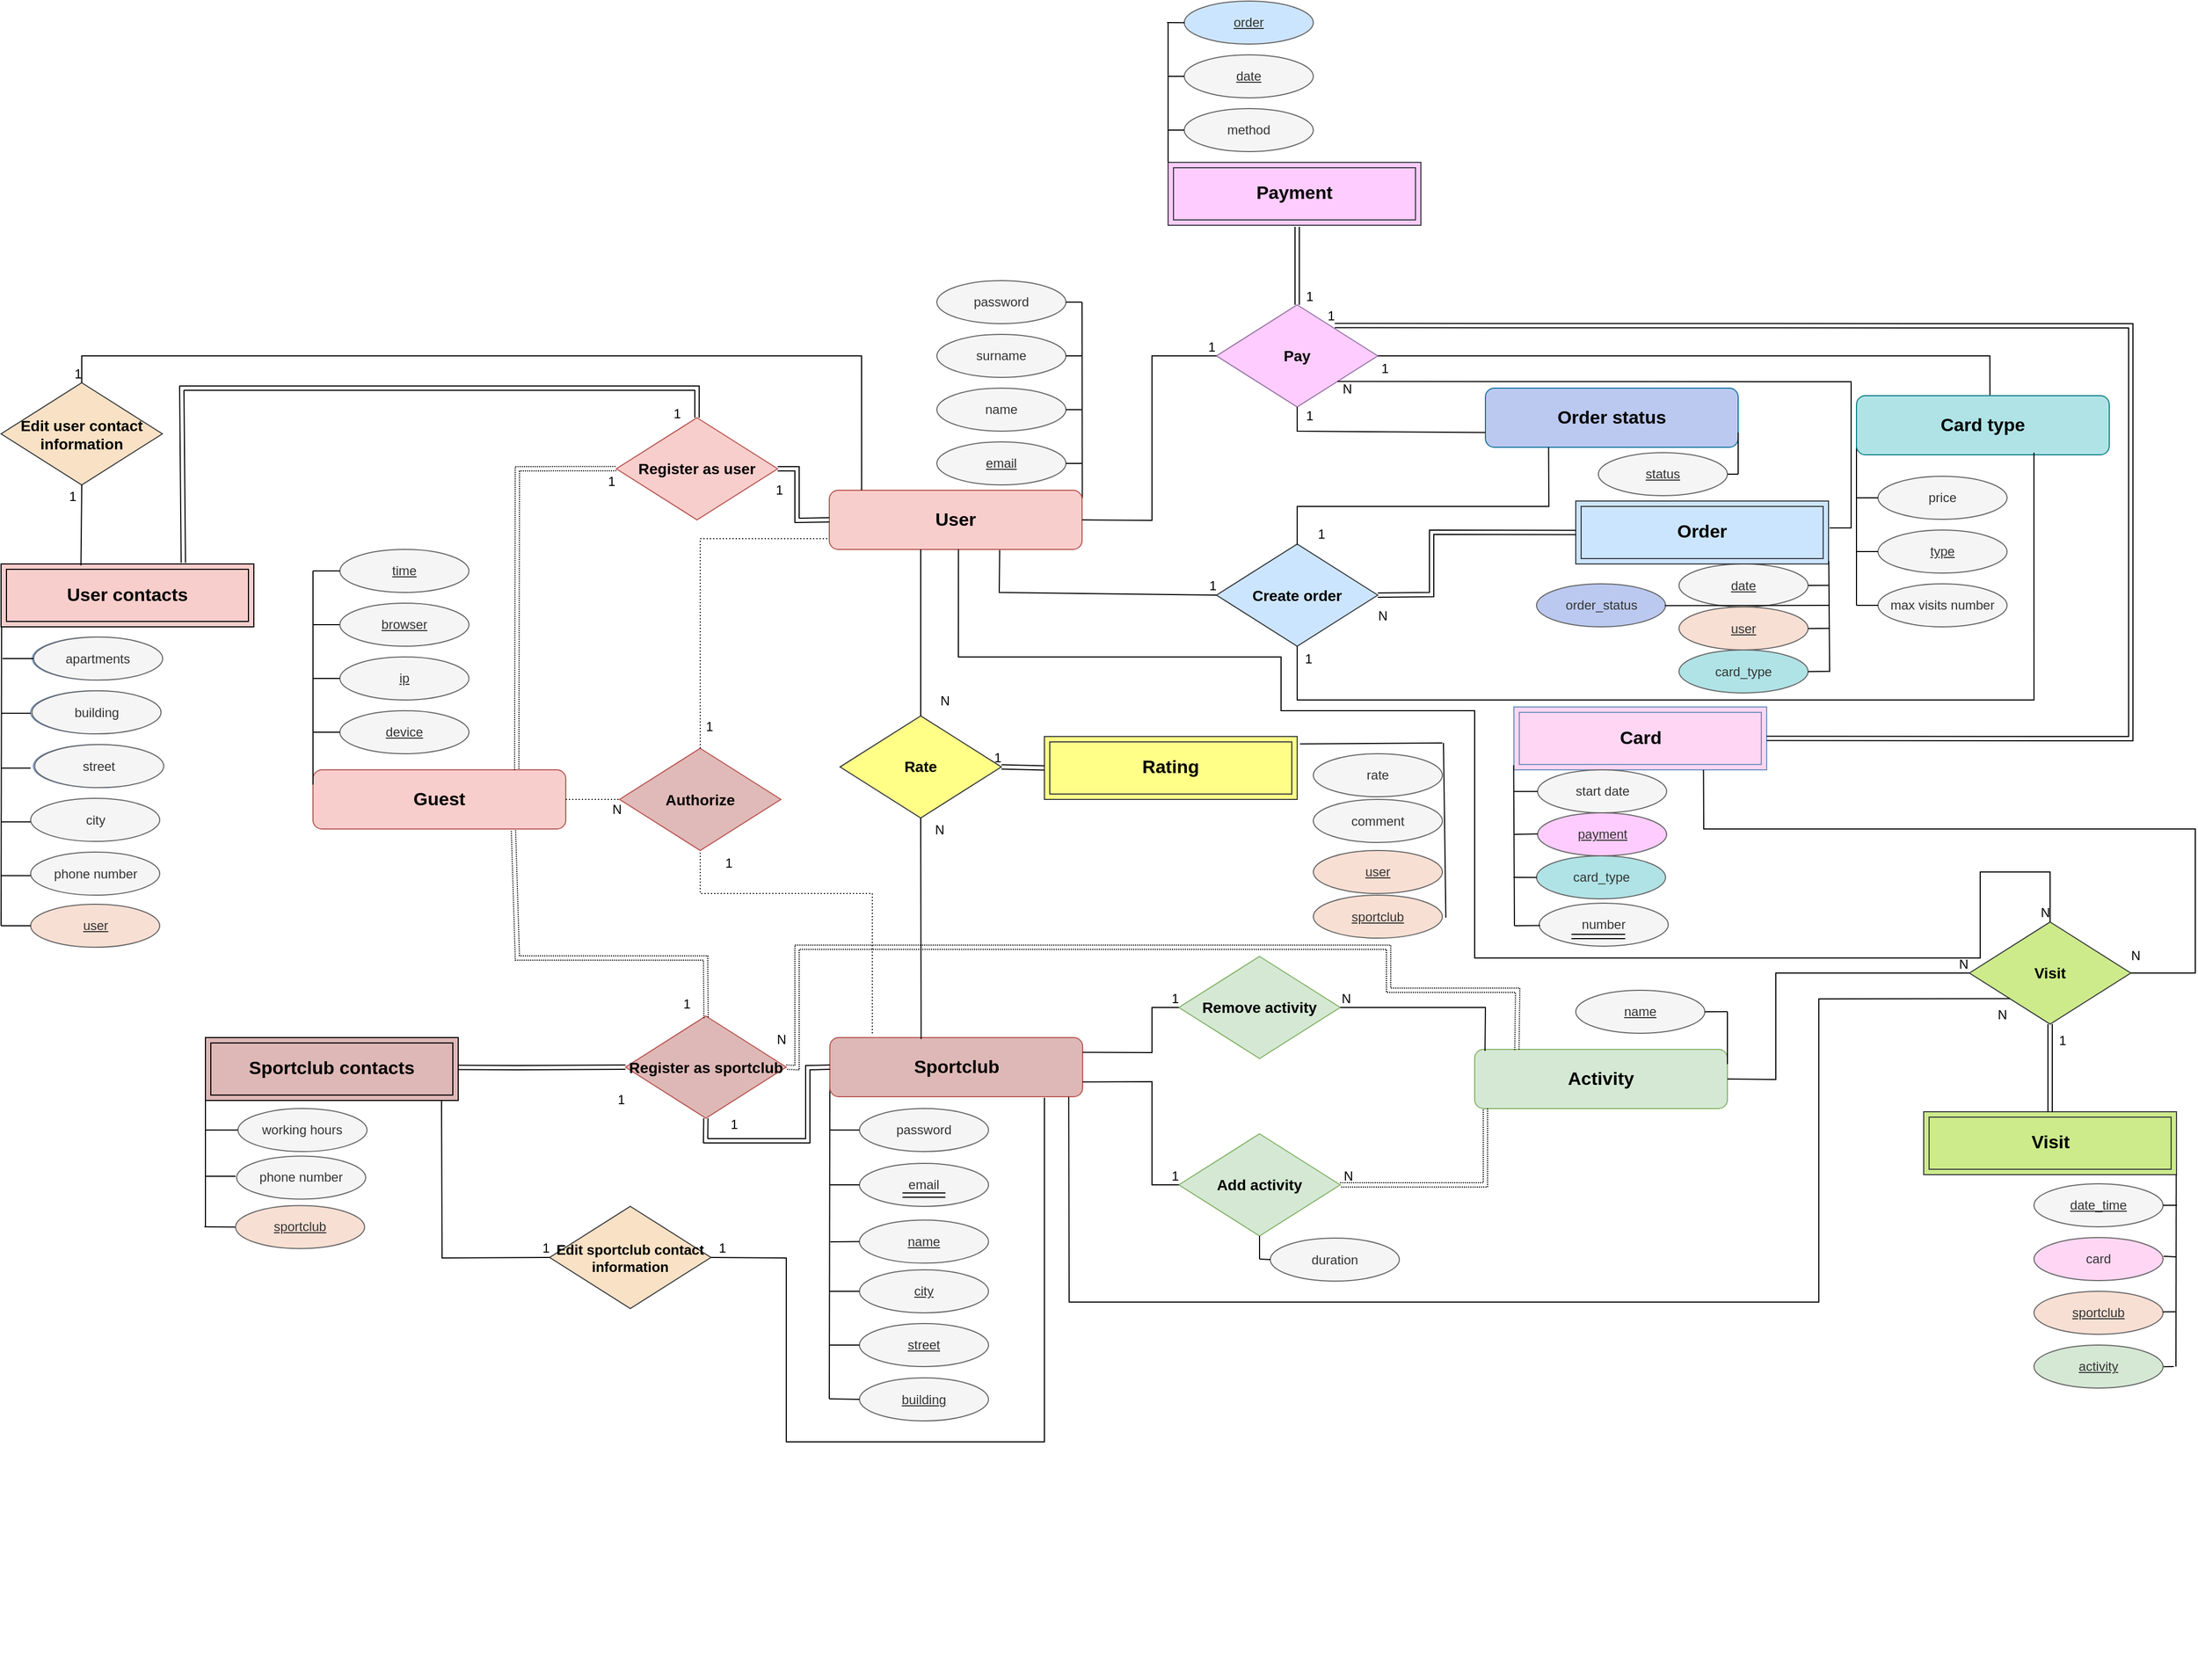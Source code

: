 <mxfile version="20.3.6" type="google"><diagram id="C5RBs43oDa-KdzZeNtuy" name="Page-1"><mxGraphModel dx="2692" dy="-1817" grid="1" gridSize="10" guides="0" tooltips="1" connect="0" arrows="1" fold="1" page="1" pageScale="1" pageWidth="827" pageHeight="1169" math="0" shadow="0"><root><mxCell id="WIyWlLk6GJQsqaUBKTNV-0"/><mxCell id="WIyWlLk6GJQsqaUBKTNV-1" parent="WIyWlLk6GJQsqaUBKTNV-0"/><mxCell id="oQd61O_9lMs_dJ6JtqQD-54" value="phone number" style="ellipse;whiteSpace=wrap;html=1;strokeWidth=1;fontStyle=0;fillColor=#f5f5f5;strokeColor=#666666;fontColor=#333333;" parent="WIyWlLk6GJQsqaUBKTNV-1" vertex="1"><mxGeometry x="-902.5" y="3581.53" width="120" height="40" as="geometry"/></mxCell><mxCell id="oQd61O_9lMs_dJ6JtqQD-57" value="city" style="ellipse;whiteSpace=wrap;html=1;strokeWidth=1;fontStyle=0;fillColor=#f5f5f5;strokeColor=#666666;fontColor=#333333;" parent="WIyWlLk6GJQsqaUBKTNV-1" vertex="1"><mxGeometry x="-902.5" y="3531.53" width="120" height="40" as="geometry"/></mxCell><mxCell id="oQd61O_9lMs_dJ6JtqQD-58" value="street" style="ellipse;whiteSpace=wrap;html=1;strokeWidth=1;fontStyle=0;fillColor=#dae8fc;strokeColor=#6c8ebf;" parent="WIyWlLk6GJQsqaUBKTNV-1" vertex="1"><mxGeometry x="-900" y="3481.53" width="120" height="40" as="geometry"/></mxCell><mxCell id="oQd61O_9lMs_dJ6JtqQD-59" value="apartments" style="ellipse;whiteSpace=wrap;html=1;strokeWidth=1;fontStyle=0;fillColor=#dae8fc;strokeColor=#6c8ebf;" parent="WIyWlLk6GJQsqaUBKTNV-1" vertex="1"><mxGeometry x="-901" y="3381.53" width="120" height="40" as="geometry"/></mxCell><mxCell id="oQd61O_9lMs_dJ6JtqQD-65" value="" style="endArrow=none;html=1;rounded=0;fontFamily=Helvetica;fontSize=15;exitX=1.001;exitY=0.137;exitDx=0;exitDy=0;exitPerimeter=0;" parent="WIyWlLk6GJQsqaUBKTNV-1" source="oQd61O_9lMs_dJ6JtqQD-233" edge="1"><mxGeometry width="50" height="50" relative="1" as="geometry"><mxPoint x="-160" y="3260" as="sourcePoint"/><mxPoint x="75" y="3070" as="targetPoint"/></mxGeometry></mxCell><mxCell id="oQd61O_9lMs_dJ6JtqQD-66" value="email" style="ellipse;whiteSpace=wrap;html=1;strokeWidth=1;fontStyle=4;fillColor=#f5f5f5;strokeColor=#666666;fontColor=#333333;" parent="WIyWlLk6GJQsqaUBKTNV-1" vertex="1"><mxGeometry x="-60" y="3200" width="120" height="40" as="geometry"/></mxCell><mxCell id="oQd61O_9lMs_dJ6JtqQD-67" value="name" style="ellipse;whiteSpace=wrap;html=1;strokeWidth=1;fontStyle=0;fillColor=#f5f5f5;strokeColor=#666666;fontColor=#333333;" parent="WIyWlLk6GJQsqaUBKTNV-1" vertex="1"><mxGeometry x="-60" y="3150" width="120" height="40" as="geometry"/></mxCell><object label="name" id="oQd61O_9lMs_dJ6JtqQD-68"><mxCell style="ellipse;whiteSpace=wrap;html=1;strokeWidth=1;fontStyle=4;fillColor=#f5f5f5;strokeColor=#666666;fontColor=#333333;" parent="WIyWlLk6GJQsqaUBKTNV-1" vertex="1"><mxGeometry x="-131.97" y="3923.79" width="120" height="40" as="geometry"/></mxCell></object><mxCell id="oQd61O_9lMs_dJ6JtqQD-70" value="surname" style="ellipse;whiteSpace=wrap;html=1;strokeWidth=1;fontStyle=0;fillColor=#f5f5f5;strokeColor=#666666;fontColor=#333333;" parent="WIyWlLk6GJQsqaUBKTNV-1" vertex="1"><mxGeometry x="-60" y="3100" width="120" height="40" as="geometry"/></mxCell><mxCell id="oQd61O_9lMs_dJ6JtqQD-71" value="" style="endArrow=none;html=1;rounded=0;fontFamily=Helvetica;fontSize=15;entryX=0;entryY=0.75;entryDx=0;entryDy=0;" parent="WIyWlLk6GJQsqaUBKTNV-1" edge="1"><mxGeometry width="50" height="50" relative="1" as="geometry"><mxPoint x="-160" y="4090" as="sourcePoint"/><mxPoint x="-159.47" y="3797.25" as="targetPoint"/></mxGeometry></mxCell><mxCell id="oQd61O_9lMs_dJ6JtqQD-74" value="" style="endArrow=none;html=1;rounded=0;fontFamily=Helvetica;fontSize=15;entryX=1;entryY=0.5;entryDx=0;entryDy=0;endSize=0;startSize=0;" parent="WIyWlLk6GJQsqaUBKTNV-1" target="oQd61O_9lMs_dJ6JtqQD-66" edge="1"><mxGeometry width="50" height="50" relative="1" as="geometry"><mxPoint x="75" y="3220" as="sourcePoint"/><mxPoint x="60" y="3220" as="targetPoint"/></mxGeometry></mxCell><mxCell id="oQd61O_9lMs_dJ6JtqQD-75" value="" style="endArrow=none;html=1;rounded=0;fontFamily=Helvetica;fontSize=15;exitX=1;exitY=0.5;exitDx=0;exitDy=0;" parent="WIyWlLk6GJQsqaUBKTNV-1" source="oQd61O_9lMs_dJ6JtqQD-67" edge="1"><mxGeometry width="50" height="50" relative="1" as="geometry"><mxPoint x="60" y="3170" as="sourcePoint"/><mxPoint x="75" y="3170" as="targetPoint"/></mxGeometry></mxCell><mxCell id="oQd61O_9lMs_dJ6JtqQD-76" value="" style="endArrow=none;html=1;rounded=0;fontFamily=Helvetica;fontSize=15;targetPerimeterSpacing=0;endSize=0;startSize=0;exitX=1;exitY=0.5;exitDx=0;exitDy=0;" parent="WIyWlLk6GJQsqaUBKTNV-1" source="oQd61O_9lMs_dJ6JtqQD-70" edge="1"><mxGeometry width="50" height="50" relative="1" as="geometry"><mxPoint x="70" y="3130" as="sourcePoint"/><mxPoint x="75" y="3120" as="targetPoint"/></mxGeometry></mxCell><mxCell id="oQd61O_9lMs_dJ6JtqQD-81" value="Guest" style="rounded=1;whiteSpace=wrap;html=1;fontStyle=1;fillColor=#f8cecc;strokeColor=#b85450;fontSize=17;" parent="WIyWlLk6GJQsqaUBKTNV-1" vertex="1"><mxGeometry x="-640" y="3505" width="235" height="55" as="geometry"/></mxCell><mxCell id="oQd61O_9lMs_dJ6JtqQD-83" value="Register as user" style="rhombus;whiteSpace=wrap;html=1;strokeWidth=1;fillColor=#f8cecc;strokeColor=#b85450;fontStyle=1;fontSize=14;" parent="WIyWlLk6GJQsqaUBKTNV-1" vertex="1"><mxGeometry x="-358" y="3177.5" width="150" height="95" as="geometry"/></mxCell><mxCell id="oQd61O_9lMs_dJ6JtqQD-84" value="device" style="ellipse;whiteSpace=wrap;html=1;strokeWidth=1;fontStyle=4;fillColor=#f5f5f5;strokeColor=#666666;fontColor=#333333;" parent="WIyWlLk6GJQsqaUBKTNV-1" vertex="1"><mxGeometry x="-615" y="3450" width="120" height="40" as="geometry"/></mxCell><mxCell id="oQd61O_9lMs_dJ6JtqQD-85" value="ip" style="ellipse;whiteSpace=wrap;html=1;strokeWidth=1;fontStyle=4;fillColor=#f5f5f5;strokeColor=#666666;fontColor=#333333;" parent="WIyWlLk6GJQsqaUBKTNV-1" vertex="1"><mxGeometry x="-615" y="3400" width="120" height="40" as="geometry"/></mxCell><mxCell id="oQd61O_9lMs_dJ6JtqQD-86" value="" style="endArrow=none;html=1;rounded=0;fontFamily=Helvetica;fontSize=15;entryX=0;entryY=0.5;entryDx=0;entryDy=0;" parent="WIyWlLk6GJQsqaUBKTNV-1" target="oQd61O_9lMs_dJ6JtqQD-84" edge="1"><mxGeometry width="50" height="50" relative="1" as="geometry"><mxPoint x="-640" y="3470" as="sourcePoint"/><mxPoint x="-615" y="3470" as="targetPoint"/></mxGeometry></mxCell><mxCell id="oQd61O_9lMs_dJ6JtqQD-87" value="" style="endArrow=none;html=1;rounded=0;fontFamily=Helvetica;fontSize=15;entryX=0;entryY=0.5;entryDx=0;entryDy=0;" parent="WIyWlLk6GJQsqaUBKTNV-1" target="oQd61O_9lMs_dJ6JtqQD-85" edge="1"><mxGeometry width="50" height="50" relative="1" as="geometry"><mxPoint x="-640" y="3420" as="sourcePoint"/><mxPoint x="-605" y="3480" as="targetPoint"/></mxGeometry></mxCell><mxCell id="oQd61O_9lMs_dJ6JtqQD-88" value="" style="endArrow=none;html=1;rounded=0;fontFamily=Helvetica;fontSize=15;entryX=0;entryY=0.5;entryDx=0;entryDy=0;" parent="WIyWlLk6GJQsqaUBKTNV-1" target="oQd61O_9lMs_dJ6JtqQD-91" edge="1"><mxGeometry width="50" height="50" relative="1" as="geometry"><mxPoint x="-640" y="3370" as="sourcePoint"/><mxPoint x="-615" y="3370" as="targetPoint"/></mxGeometry></mxCell><mxCell id="oQd61O_9lMs_dJ6JtqQD-89" value="" style="endArrow=none;html=1;rounded=0;fontFamily=Helvetica;fontSize=15;exitX=0;exitY=0.25;exitDx=0;exitDy=0;" parent="WIyWlLk6GJQsqaUBKTNV-1" source="oQd61O_9lMs_dJ6JtqQD-81" edge="1"><mxGeometry width="50" height="50" relative="1" as="geometry"><mxPoint x="-565" y="3507.84" as="sourcePoint"/><mxPoint x="-640" y="3320" as="targetPoint"/></mxGeometry></mxCell><mxCell id="oQd61O_9lMs_dJ6JtqQD-90" value="time" style="ellipse;whiteSpace=wrap;html=1;strokeWidth=1;fontStyle=4;fillColor=#f5f5f5;strokeColor=#666666;fontColor=#333333;" parent="WIyWlLk6GJQsqaUBKTNV-1" vertex="1"><mxGeometry x="-615" y="3300" width="120" height="40" as="geometry"/></mxCell><mxCell id="oQd61O_9lMs_dJ6JtqQD-91" value="browser" style="ellipse;whiteSpace=wrap;html=1;strokeWidth=1;fontStyle=4;fillColor=#f5f5f5;strokeColor=#666666;fontColor=#333333;" parent="WIyWlLk6GJQsqaUBKTNV-1" vertex="1"><mxGeometry x="-615" y="3350" width="120" height="40" as="geometry"/></mxCell><mxCell id="oQd61O_9lMs_dJ6JtqQD-92" value="" style="endArrow=none;html=1;rounded=0;fontFamily=Helvetica;fontSize=15;entryX=0;entryY=0.5;entryDx=0;entryDy=0;" parent="WIyWlLk6GJQsqaUBKTNV-1" target="oQd61O_9lMs_dJ6JtqQD-90" edge="1"><mxGeometry width="50" height="50" relative="1" as="geometry"><mxPoint x="-640" y="3320" as="sourcePoint"/><mxPoint x="-605" y="3380" as="targetPoint"/></mxGeometry></mxCell><mxCell id="oQd61O_9lMs_dJ6JtqQD-93" value="" style="endArrow=none;html=1;rounded=0;fontFamily=Helvetica;fontSize=15;entryX=0;entryY=0.5;entryDx=0;entryDy=0;" parent="WIyWlLk6GJQsqaUBKTNV-1" target="oQd61O_9lMs_dJ6JtqQD-90" edge="1"><mxGeometry width="50" height="50" relative="1" as="geometry"><mxPoint x="-640" y="3320" as="sourcePoint"/><mxPoint x="-595" y="3440" as="targetPoint"/></mxGeometry></mxCell><mxCell id="oQd61O_9lMs_dJ6JtqQD-96" value="" style="endArrow=none;html=1;rounded=0;dashed=1;dashPattern=1 2;fontFamily=Helvetica;fontSize=15;exitX=1;exitY=0.5;exitDx=0;exitDy=0;entryX=0;entryY=0.5;entryDx=0;entryDy=0;" parent="WIyWlLk6GJQsqaUBKTNV-1" source="oQd61O_9lMs_dJ6JtqQD-81" target="oQd61O_9lMs_dJ6JtqQD-229" edge="1"><mxGeometry relative="1" as="geometry"><mxPoint x="-395" y="3535" as="sourcePoint"/><mxPoint x="-325" y="3545.0" as="targetPoint"/><Array as="points"/></mxGeometry></mxCell><mxCell id="oQd61O_9lMs_dJ6JtqQD-97" value="" style="resizable=0;html=1;align=right;verticalAlign=bottom;fontFamily=Helvetica;fontSize=15;" parent="oQd61O_9lMs_dJ6JtqQD-96" connectable="0" vertex="1"><mxGeometry x="1" relative="1" as="geometry"/></mxCell><mxCell id="oQd61O_9lMs_dJ6JtqQD-99" value="N" style="resizable=0;html=1;align=right;verticalAlign=bottom;" parent="WIyWlLk6GJQsqaUBKTNV-1" connectable="0" vertex="1"><mxGeometry x="140" y="3272.5" as="geometry"><mxPoint x="-493" y="278" as="offset"/></mxGeometry></mxCell><mxCell id="oQd61O_9lMs_dJ6JtqQD-102" value="password" style="ellipse;whiteSpace=wrap;html=1;strokeWidth=1;fontStyle=0;fillColor=#f5f5f5;strokeColor=#666666;fontColor=#333333;" parent="WIyWlLk6GJQsqaUBKTNV-1" vertex="1"><mxGeometry x="-60" y="3050" width="120" height="40" as="geometry"/></mxCell><mxCell id="oQd61O_9lMs_dJ6JtqQD-103" value="" style="endArrow=none;html=1;rounded=0;fontFamily=Helvetica;fontSize=15;entryX=1;entryY=0.5;entryDx=0;entryDy=0;" parent="WIyWlLk6GJQsqaUBKTNV-1" target="oQd61O_9lMs_dJ6JtqQD-102" edge="1"><mxGeometry width="50" height="50" relative="1" as="geometry"><mxPoint x="75" y="3070" as="sourcePoint"/><mxPoint x="70" y="3090" as="targetPoint"/></mxGeometry></mxCell><mxCell id="oQd61O_9lMs_dJ6JtqQD-115" value="date" style="ellipse;whiteSpace=wrap;html=1;strokeWidth=1;fontStyle=4;fillColor=#f5f5f5;strokeColor=#666666;fontColor=#333333;" parent="WIyWlLk6GJQsqaUBKTNV-1" vertex="1"><mxGeometry x="630" y="3313.5" width="120" height="40" as="geometry"/></mxCell><mxCell id="oQd61O_9lMs_dJ6JtqQD-122" value="date" style="ellipse;whiteSpace=wrap;html=1;strokeWidth=1;fontStyle=4;fillColor=#f5f5f5;strokeColor=#666666;fontColor=#333333;" parent="WIyWlLk6GJQsqaUBKTNV-1" vertex="1"><mxGeometry x="170" y="2840" width="120" height="40" as="geometry"/></mxCell><mxCell id="oQd61O_9lMs_dJ6JtqQD-123" value="method" style="ellipse;whiteSpace=wrap;html=1;strokeWidth=1;fontStyle=0;fillColor=#f5f5f5;strokeColor=#666666;fontColor=#333333;" parent="WIyWlLk6GJQsqaUBKTNV-1" vertex="1"><mxGeometry x="170" y="2890" width="120" height="40" as="geometry"/></mxCell><mxCell id="oQd61O_9lMs_dJ6JtqQD-126" value="max visits number" style="ellipse;whiteSpace=wrap;html=1;strokeWidth=1;fontStyle=0;fillColor=#f5f5f5;strokeColor=#666666;fontColor=#333333;" parent="WIyWlLk6GJQsqaUBKTNV-1" vertex="1"><mxGeometry x="815" y="3332" width="120" height="40" as="geometry"/></mxCell><mxCell id="oQd61O_9lMs_dJ6JtqQD-127" value="price" style="ellipse;whiteSpace=wrap;html=1;strokeWidth=1;fontStyle=0;fillColor=#f5f5f5;strokeColor=#666666;fontColor=#333333;" parent="WIyWlLk6GJQsqaUBKTNV-1" vertex="1"><mxGeometry x="815" y="3232" width="120" height="40" as="geometry"/></mxCell><mxCell id="oQd61O_9lMs_dJ6JtqQD-128" value="&lt;u&gt;type&lt;/u&gt;" style="ellipse;whiteSpace=wrap;html=1;strokeWidth=1;fontStyle=0;fillColor=#f5f5f5;strokeColor=#666666;fontColor=#333333;" parent="WIyWlLk6GJQsqaUBKTNV-1" vertex="1"><mxGeometry x="815" y="3282" width="120" height="40" as="geometry"/></mxCell><mxCell id="oQd61O_9lMs_dJ6JtqQD-129" value="" style="endArrow=none;html=1;rounded=0;fontFamily=Helvetica;fontSize=15;exitX=0;exitY=0.867;exitDx=0;exitDy=0;exitPerimeter=0;" parent="WIyWlLk6GJQsqaUBKTNV-1" source="oQd61O_9lMs_dJ6JtqQD-323" edge="1"><mxGeometry width="50" height="50" relative="1" as="geometry"><mxPoint x="795" y="3212" as="sourcePoint"/><mxPoint x="795" y="3352" as="targetPoint"/><Array as="points"/></mxGeometry></mxCell><mxCell id="oQd61O_9lMs_dJ6JtqQD-130" value="" style="endArrow=none;html=1;rounded=0;fontFamily=Helvetica;fontSize=15;entryX=0;entryY=0.5;entryDx=0;entryDy=0;" parent="WIyWlLk6GJQsqaUBKTNV-1" target="oQd61O_9lMs_dJ6JtqQD-127" edge="1"><mxGeometry width="50" height="50" relative="1" as="geometry"><mxPoint x="795" y="3252" as="sourcePoint"/><mxPoint x="475" y="3307.95" as="targetPoint"/></mxGeometry></mxCell><mxCell id="oQd61O_9lMs_dJ6JtqQD-131" value="" style="endArrow=none;html=1;rounded=0;fontFamily=Helvetica;fontSize=15;entryX=0;entryY=0.5;entryDx=0;entryDy=0;" parent="WIyWlLk6GJQsqaUBKTNV-1" target="oQd61O_9lMs_dJ6JtqQD-128" edge="1"><mxGeometry width="50" height="50" relative="1" as="geometry"><mxPoint x="795" y="3302" as="sourcePoint"/><mxPoint x="825" y="3262" as="targetPoint"/></mxGeometry></mxCell><mxCell id="oQd61O_9lMs_dJ6JtqQD-132" value="" style="endArrow=none;html=1;rounded=0;fontFamily=Helvetica;fontSize=15;entryX=0;entryY=0.5;entryDx=0;entryDy=0;" parent="WIyWlLk6GJQsqaUBKTNV-1" target="oQd61O_9lMs_dJ6JtqQD-126" edge="1"><mxGeometry width="50" height="50" relative="1" as="geometry"><mxPoint x="795" y="3352" as="sourcePoint"/><mxPoint x="835" y="3272" as="targetPoint"/></mxGeometry></mxCell><mxCell id="oQd61O_9lMs_dJ6JtqQD-133" value="" style="resizable=0;html=1;align=right;verticalAlign=bottom;" parent="WIyWlLk6GJQsqaUBKTNV-1" connectable="0" vertex="1"><mxGeometry x="830" y="4350" as="geometry"><mxPoint x="400" y="21" as="offset"/></mxGeometry></mxCell><mxCell id="oQd61O_9lMs_dJ6JtqQD-135" value="date_time" style="ellipse;whiteSpace=wrap;html=1;strokeWidth=1;fontStyle=4;fillColor=#f5f5f5;strokeColor=#666666;fontColor=#333333;" parent="WIyWlLk6GJQsqaUBKTNV-1" vertex="1"><mxGeometry x="960" y="3890" width="120" height="40" as="geometry"/></mxCell><mxCell id="oQd61O_9lMs_dJ6JtqQD-140" value="" style="endArrow=none;html=1;rounded=0;fontFamily=Helvetica;fontSize=15;entryX=1.011;entryY=0.118;entryDx=0;entryDy=0;entryPerimeter=0;" parent="WIyWlLk6GJQsqaUBKTNV-1" target="oQd61O_9lMs_dJ6JtqQD-267" edge="1"><mxGeometry width="50" height="50" relative="1" as="geometry"><mxPoint x="410" y="3480" as="sourcePoint"/><mxPoint x="82.5" y="3524.42" as="targetPoint"/></mxGeometry></mxCell><mxCell id="oQd61O_9lMs_dJ6JtqQD-142" value="rate" style="ellipse;whiteSpace=wrap;html=1;strokeWidth=1;fontStyle=0;fillColor=#f5f5f5;strokeColor=#666666;fontColor=#333333;" parent="WIyWlLk6GJQsqaUBKTNV-1" vertex="1"><mxGeometry x="290" y="3490" width="120" height="40" as="geometry"/></mxCell><mxCell id="oQd61O_9lMs_dJ6JtqQD-144" value="comment" style="ellipse;whiteSpace=wrap;html=1;strokeWidth=1;fontStyle=0;fillColor=#f5f5f5;strokeColor=#666666;fontColor=#333333;" parent="WIyWlLk6GJQsqaUBKTNV-1" vertex="1"><mxGeometry x="290" y="3532.5" width="120" height="40" as="geometry"/></mxCell><mxCell id="oQd61O_9lMs_dJ6JtqQD-145" value="" style="endArrow=none;html=1;rounded=0;fontFamily=Helvetica;fontSize=15;entryX=1.027;entryY=0.524;entryDx=0;entryDy=0;entryPerimeter=0;" parent="WIyWlLk6GJQsqaUBKTNV-1" target="RxwUGeWgfu5geCj4dM-K-48" edge="1"><mxGeometry width="50" height="50" relative="1" as="geometry"><mxPoint x="411" y="3480" as="sourcePoint"/><mxPoint x="411" y="3610" as="targetPoint"/></mxGeometry></mxCell><mxCell id="oQd61O_9lMs_dJ6JtqQD-150" value="building" style="ellipse;whiteSpace=wrap;html=1;strokeWidth=1;fontStyle=0;fillColor=#dae8fc;strokeColor=#6c8ebf;" parent="WIyWlLk6GJQsqaUBKTNV-1" vertex="1"><mxGeometry x="-902.5" y="3431.53" width="120" height="40" as="geometry"/></mxCell><mxCell id="oQd61O_9lMs_dJ6JtqQD-178" value="apartments" style="ellipse;whiteSpace=wrap;html=1;strokeWidth=1;fontStyle=0;fillColor=#f5f5f5;strokeColor=#666666;fontColor=#333333;" parent="WIyWlLk6GJQsqaUBKTNV-1" vertex="1"><mxGeometry x="-899.75" y="3381.53" width="120" height="40" as="geometry"/></mxCell><mxCell id="oQd61O_9lMs_dJ6JtqQD-179" value="building" style="ellipse;whiteSpace=wrap;html=1;strokeWidth=1;fontStyle=0;fillColor=#f5f5f5;strokeColor=#666666;fontColor=#333333;" parent="WIyWlLk6GJQsqaUBKTNV-1" vertex="1"><mxGeometry x="-901.25" y="3431.53" width="120" height="40" as="geometry"/></mxCell><mxCell id="oQd61O_9lMs_dJ6JtqQD-180" value="street" style="ellipse;whiteSpace=wrap;html=1;strokeWidth=1;fontStyle=0;fillColor=#f5f5f5;strokeColor=#666666;fontColor=#333333;" parent="WIyWlLk6GJQsqaUBKTNV-1" vertex="1"><mxGeometry x="-898.75" y="3481.53" width="120" height="40" as="geometry"/></mxCell><mxCell id="oQd61O_9lMs_dJ6JtqQD-202" value="email" style="ellipse;whiteSpace=wrap;html=1;strokeWidth=1;fontStyle=0;fillColor=#f5f5f5;strokeColor=#666666;fontColor=#333333;fontSize=12;" parent="WIyWlLk6GJQsqaUBKTNV-1" vertex="1"><mxGeometry x="-131.97" y="3871.0" width="120" height="40" as="geometry"/></mxCell><mxCell id="oQd61O_9lMs_dJ6JtqQD-205" value="password" style="ellipse;whiteSpace=wrap;html=1;strokeWidth=1;fontStyle=0;fillColor=#f5f5f5;strokeColor=#666666;fontColor=#333333;" parent="WIyWlLk6GJQsqaUBKTNV-1" vertex="1"><mxGeometry x="-131.97" y="3820.0" width="120" height="40" as="geometry"/></mxCell><mxCell id="oQd61O_9lMs_dJ6JtqQD-229" value="Authorize" style="rhombus;whiteSpace=wrap;html=1;strokeWidth=1;fillColor=#E0BAB8;strokeColor=#b85450;fontStyle=1;fontSize=14;" parent="WIyWlLk6GJQsqaUBKTNV-1" vertex="1"><mxGeometry x="-355" y="3485" width="150" height="95" as="geometry"/></mxCell><mxCell id="oQd61O_9lMs_dJ6JtqQD-230" value="Register as sportclub" style="rhombus;whiteSpace=wrap;html=1;strokeWidth=1;fillColor=#DEB8B6;strokeColor=#b85450;fontStyle=1;fontSize=14;" parent="WIyWlLk6GJQsqaUBKTNV-1" vertex="1"><mxGeometry x="-349.47" y="3734" width="149.47" height="95" as="geometry"/></mxCell><mxCell id="oQd61O_9lMs_dJ6JtqQD-233" value="User" style="rounded=1;whiteSpace=wrap;html=1;fontStyle=1;fillColor=#F8CECC;strokeColor=#b85450;fontSize=17;" parent="WIyWlLk6GJQsqaUBKTNV-1" vertex="1"><mxGeometry x="-160" y="3245" width="235" height="55" as="geometry"/></mxCell><mxCell id="oQd61O_9lMs_dJ6JtqQD-234" value="Sportclub" style="rounded=1;whiteSpace=wrap;html=1;fontStyle=1;fillColor=#DEB8B6;strokeColor=#b85450;fontSize=17;" parent="WIyWlLk6GJQsqaUBKTNV-1" vertex="1"><mxGeometry x="-159.47" y="3754" width="235" height="55" as="geometry"/></mxCell><mxCell id="oQd61O_9lMs_dJ6JtqQD-237" value="" style="endArrow=none;html=1;rounded=0;fontFamily=Helvetica;fontSize=15;entryX=0;entryY=0.5;entryDx=0;entryDy=0;" parent="WIyWlLk6GJQsqaUBKTNV-1" target="oQd61O_9lMs_dJ6JtqQD-205" edge="1"><mxGeometry width="50" height="50" relative="1" as="geometry"><mxPoint x="-159.47" y="3840" as="sourcePoint"/><mxPoint x="-121.47" y="3431" as="targetPoint"/></mxGeometry></mxCell><mxCell id="oQd61O_9lMs_dJ6JtqQD-238" value="" style="endArrow=none;html=1;rounded=0;fontFamily=Helvetica;fontSize=15;entryX=0;entryY=0.5;entryDx=0;entryDy=0;" parent="WIyWlLk6GJQsqaUBKTNV-1" target="oQd61O_9lMs_dJ6JtqQD-202" edge="1"><mxGeometry width="50" height="50" relative="1" as="geometry"><mxPoint x="-159.47" y="3891" as="sourcePoint"/><mxPoint x="-121.97" y="3850.0" as="targetPoint"/></mxGeometry></mxCell><mxCell id="oQd61O_9lMs_dJ6JtqQD-240" value="" style="endArrow=none;html=1;rounded=0;fontFamily=Helvetica;fontSize=15;entryX=0;entryY=0.5;entryDx=0;entryDy=0;" parent="WIyWlLk6GJQsqaUBKTNV-1" target="oQd61O_9lMs_dJ6JtqQD-68" edge="1"><mxGeometry width="50" height="50" relative="1" as="geometry"><mxPoint x="-159" y="3944" as="sourcePoint"/><mxPoint x="-101.97" y="3870.0" as="targetPoint"/></mxGeometry></mxCell><mxCell id="oQd61O_9lMs_dJ6JtqQD-241" value="" style="shape=link;html=1;rounded=0;fontSize=12;entryX=1;entryY=0.5;entryDx=0;entryDy=0;exitX=0;exitY=0.5;exitDx=0;exitDy=0;" parent="WIyWlLk6GJQsqaUBKTNV-1" source="oQd61O_9lMs_dJ6JtqQD-233" target="oQd61O_9lMs_dJ6JtqQD-83" edge="1"><mxGeometry relative="1" as="geometry"><mxPoint x="-210" y="3250" as="sourcePoint"/><mxPoint x="-50" y="3250" as="targetPoint"/><Array as="points"><mxPoint x="-190" y="3273"/><mxPoint x="-190" y="3225"/></Array></mxGeometry></mxCell><mxCell id="oQd61O_9lMs_dJ6JtqQD-242" value="1" style="resizable=0;html=1;align=right;verticalAlign=bottom;fontSize=12;" parent="oQd61O_9lMs_dJ6JtqQD-241" connectable="0" vertex="1"><mxGeometry x="1" relative="1" as="geometry"><mxPoint x="5" y="28" as="offset"/></mxGeometry></mxCell><mxCell id="oQd61O_9lMs_dJ6JtqQD-243" value="" style="shape=link;html=1;rounded=0;fontSize=12;exitX=0;exitY=0.5;exitDx=0;exitDy=0;entryX=0.5;entryY=1;entryDx=0;entryDy=0;" parent="WIyWlLk6GJQsqaUBKTNV-1" source="oQd61O_9lMs_dJ6JtqQD-234" target="oQd61O_9lMs_dJ6JtqQD-230" edge="1"><mxGeometry relative="1" as="geometry"><mxPoint x="-179.47" y="3750" as="sourcePoint"/><mxPoint x="-280" y="3830" as="targetPoint"/><Array as="points"><mxPoint x="-159" y="3782"/><mxPoint x="-180" y="3782"/><mxPoint x="-180" y="3850"/><mxPoint x="-275" y="3850"/></Array></mxGeometry></mxCell><mxCell id="oQd61O_9lMs_dJ6JtqQD-244" value="1" style="resizable=0;html=1;align=right;verticalAlign=bottom;fontSize=12;" parent="oQd61O_9lMs_dJ6JtqQD-243" connectable="0" vertex="1"><mxGeometry x="1" relative="1" as="geometry"><mxPoint x="30" y="14" as="offset"/></mxGeometry></mxCell><mxCell id="oQd61O_9lMs_dJ6JtqQD-245" value="" style="endArrow=none;html=1;rounded=0;dashed=1;dashPattern=1 2;fontSize=12;entryX=0.5;entryY=1;entryDx=0;entryDy=0;" parent="WIyWlLk6GJQsqaUBKTNV-1" target="oQd61O_9lMs_dJ6JtqQD-229" edge="1"><mxGeometry relative="1" as="geometry"><mxPoint x="-120" y="3750" as="sourcePoint"/><mxPoint x="-30" y="3600" as="targetPoint"/><Array as="points"><mxPoint x="-120" y="3620"/><mxPoint x="-280" y="3620"/></Array></mxGeometry></mxCell><mxCell id="oQd61O_9lMs_dJ6JtqQD-246" value="1" style="resizable=0;html=1;align=right;verticalAlign=bottom;fontSize=12;fillColor=#CCA9A7;" parent="oQd61O_9lMs_dJ6JtqQD-245" connectable="0" vertex="1"><mxGeometry x="1" relative="1" as="geometry"><mxPoint x="30" y="20" as="offset"/></mxGeometry></mxCell><mxCell id="oQd61O_9lMs_dJ6JtqQD-250" value="1" style="resizable=0;html=1;align=right;verticalAlign=bottom;fontSize=12;fillColor=#CCA9A7;" parent="WIyWlLk6GJQsqaUBKTNV-1" connectable="0" vertex="1"><mxGeometry x="-189.999" y="3545" as="geometry"><mxPoint x="-99" y="186" as="offset"/></mxGeometry></mxCell><mxCell id="oQd61O_9lMs_dJ6JtqQD-251" value="1" style="resizable=0;html=1;align=right;verticalAlign=bottom;fontSize=12;fillColor=#CCA9A7;" parent="WIyWlLk6GJQsqaUBKTNV-1" connectable="0" vertex="1"><mxGeometry x="-240.999" y="3552.5" as="geometry"><mxPoint x="-118" y="-307" as="offset"/></mxGeometry></mxCell><mxCell id="oQd61O_9lMs_dJ6JtqQD-252" value="" style="endArrow=none;html=1;rounded=0;fontFamily=Helvetica;fontSize=15;entryX=0.002;entryY=0.913;entryDx=0;entryDy=0;entryPerimeter=0;" parent="WIyWlLk6GJQsqaUBKTNV-1" edge="1"><mxGeometry width="50" height="50" relative="1" as="geometry"><mxPoint x="-930" y="3650" as="sourcePoint"/><mxPoint x="-929.53" y="3371.745" as="targetPoint"/></mxGeometry></mxCell><mxCell id="oQd61O_9lMs_dJ6JtqQD-253" value="" style="endArrow=none;html=1;rounded=0;fontFamily=Helvetica;fontSize=15;entryX=0;entryY=0.5;entryDx=0;entryDy=0;" parent="WIyWlLk6GJQsqaUBKTNV-1" edge="1"><mxGeometry width="50" height="50" relative="1" as="geometry"><mxPoint x="-930" y="3452.41" as="sourcePoint"/><mxPoint x="-902.5" y="3452.41" as="targetPoint"/></mxGeometry></mxCell><mxCell id="oQd61O_9lMs_dJ6JtqQD-254" value="" style="endArrow=none;html=1;rounded=0;fontFamily=Helvetica;fontSize=15;entryX=0;entryY=0.5;entryDx=0;entryDy=0;" parent="WIyWlLk6GJQsqaUBKTNV-1" edge="1"><mxGeometry width="50" height="50" relative="1" as="geometry"><mxPoint x="-930" y="3503.41" as="sourcePoint"/><mxPoint x="-902.5" y="3503.41" as="targetPoint"/></mxGeometry></mxCell><mxCell id="oQd61O_9lMs_dJ6JtqQD-255" value="" style="endArrow=none;html=1;rounded=0;fontFamily=Helvetica;fontSize=15;entryX=0;entryY=0.5;entryDx=0;entryDy=0;" parent="WIyWlLk6GJQsqaUBKTNV-1" edge="1"><mxGeometry width="50" height="50" relative="1" as="geometry"><mxPoint x="-930" y="3553.41" as="sourcePoint"/><mxPoint x="-902.5" y="3553.41" as="targetPoint"/></mxGeometry></mxCell><mxCell id="oQd61O_9lMs_dJ6JtqQD-256" value="" style="endArrow=none;html=1;rounded=0;fontFamily=Helvetica;fontSize=15;entryX=0;entryY=0.5;entryDx=0;entryDy=0;" parent="WIyWlLk6GJQsqaUBKTNV-1" edge="1"><mxGeometry width="50" height="50" relative="1" as="geometry"><mxPoint x="-930" y="3603.41" as="sourcePoint"/><mxPoint x="-902.5" y="3603.41" as="targetPoint"/></mxGeometry></mxCell><mxCell id="oQd61O_9lMs_dJ6JtqQD-257" value="" style="endArrow=none;html=1;rounded=0;fontFamily=Helvetica;fontSize=15;entryX=0;entryY=0.5;entryDx=0;entryDy=0;" parent="WIyWlLk6GJQsqaUBKTNV-1" target="oQd61O_9lMs_dJ6JtqQD-178" edge="1"><mxGeometry width="50" height="50" relative="1" as="geometry"><mxPoint x="-928.66" y="3401.53" as="sourcePoint"/><mxPoint x="-892.5" y="3462.41" as="targetPoint"/></mxGeometry></mxCell><mxCell id="oQd61O_9lMs_dJ6JtqQD-258" value="" style="shape=link;html=1;rounded=0;fontSize=14;entryX=0.5;entryY=0;entryDx=0;entryDy=0;exitX=0.721;exitY=-0.019;exitDx=0;exitDy=0;exitPerimeter=0;" parent="WIyWlLk6GJQsqaUBKTNV-1" source="oQd61O_9lMs_dJ6JtqQD-262" target="oQd61O_9lMs_dJ6JtqQD-83" edge="1"><mxGeometry relative="1" as="geometry"><mxPoint x="-760" y="3630" as="sourcePoint"/><mxPoint x="-680" y="3690" as="targetPoint"/><Array as="points"><mxPoint x="-762" y="3150"/><mxPoint x="-680" y="3150"/><mxPoint x="-283" y="3150"/></Array></mxGeometry></mxCell><mxCell id="oQd61O_9lMs_dJ6JtqQD-259" value="1" style="resizable=0;html=1;align=right;verticalAlign=bottom;fontSize=12;fillColor=#CCA9A7;" parent="oQd61O_9lMs_dJ6JtqQD-258" connectable="0" vertex="1"><mxGeometry x="1" relative="1" as="geometry"><mxPoint x="-15" y="5" as="offset"/></mxGeometry></mxCell><mxCell id="oQd61O_9lMs_dJ6JtqQD-262" value="User contacts" style="shape=ext;margin=3;double=1;whiteSpace=wrap;html=1;align=center;fontSize=17;fillColor=#F8CECC;fontStyle=1" parent="WIyWlLk6GJQsqaUBKTNV-1" vertex="1"><mxGeometry x="-930" y="3313.5" width="235" height="58.5" as="geometry"/></mxCell><mxCell id="oQd61O_9lMs_dJ6JtqQD-265" value="Activity" style="rounded=1;whiteSpace=wrap;html=1;fontStyle=1;fillColor=#d5e8d4;strokeColor=#82b366;fontSize=17;" parent="WIyWlLk6GJQsqaUBKTNV-1" vertex="1"><mxGeometry x="440" y="3765" width="235" height="55" as="geometry"/></mxCell><mxCell id="oQd61O_9lMs_dJ6JtqQD-266" value="Rate" style="rhombus;whiteSpace=wrap;html=1;strokeWidth=1;fillColor=#ffff88;strokeColor=#36393d;fontStyle=1;fontSize=14;" parent="WIyWlLk6GJQsqaUBKTNV-1" vertex="1"><mxGeometry x="-150.0" y="3454.78" width="150" height="95" as="geometry"/></mxCell><mxCell id="oQd61O_9lMs_dJ6JtqQD-267" value="Rating" style="shape=ext;margin=3;double=1;whiteSpace=wrap;html=1;align=center;fontSize=17;fillColor=#ffff88;fontStyle=1;strokeColor=#36393d;" parent="WIyWlLk6GJQsqaUBKTNV-1" vertex="1"><mxGeometry x="40" y="3474" width="235" height="58.5" as="geometry"/></mxCell><mxCell id="oQd61O_9lMs_dJ6JtqQD-268" value="" style="endArrow=none;html=1;rounded=0;fontSize=17;entryX=0.5;entryY=0;entryDx=0;entryDy=0;" parent="WIyWlLk6GJQsqaUBKTNV-1" target="oQd61O_9lMs_dJ6JtqQD-266" edge="1"><mxGeometry relative="1" as="geometry"><mxPoint x="-75" y="3300" as="sourcePoint"/><mxPoint x="-230" y="3440" as="targetPoint"/></mxGeometry></mxCell><mxCell id="oQd61O_9lMs_dJ6JtqQD-269" value="N" style="resizable=0;html=1;align=right;verticalAlign=bottom;fontSize=12;fillColor=#C2CAFF;" parent="oQd61O_9lMs_dJ6JtqQD-268" connectable="0" vertex="1"><mxGeometry x="1" relative="1" as="geometry"><mxPoint x="27" y="-6" as="offset"/></mxGeometry></mxCell><mxCell id="oQd61O_9lMs_dJ6JtqQD-270" value="" style="endArrow=none;html=1;rounded=0;fontSize=17;entryX=0.5;entryY=1;entryDx=0;entryDy=0;exitX=0.361;exitY=0.024;exitDx=0;exitDy=0;exitPerimeter=0;" parent="WIyWlLk6GJQsqaUBKTNV-1" source="oQd61O_9lMs_dJ6JtqQD-234" target="oQd61O_9lMs_dJ6JtqQD-266" edge="1"><mxGeometry relative="1" as="geometry"><mxPoint x="-75" y="3750" as="sourcePoint"/><mxPoint x="-31.97" y="3465" as="targetPoint"/></mxGeometry></mxCell><mxCell id="oQd61O_9lMs_dJ6JtqQD-271" value="N" style="resizable=0;html=1;align=right;verticalAlign=bottom;fontSize=12;fillColor=#C2CAFF;" parent="oQd61O_9lMs_dJ6JtqQD-270" connectable="0" vertex="1"><mxGeometry x="1" relative="1" as="geometry"><mxPoint x="22" y="20" as="offset"/></mxGeometry></mxCell><mxCell id="oQd61O_9lMs_dJ6JtqQD-274" value="" style="shape=link;html=1;rounded=0;fontSize=12;entryX=1;entryY=0.5;entryDx=0;entryDy=0;exitX=0;exitY=0.5;exitDx=0;exitDy=0;" parent="WIyWlLk6GJQsqaUBKTNV-1" source="oQd61O_9lMs_dJ6JtqQD-267" target="oQd61O_9lMs_dJ6JtqQD-266" edge="1"><mxGeometry relative="1" as="geometry"><mxPoint x="120" y="3503" as="sourcePoint"/><mxPoint x="220" y="3560" as="targetPoint"/></mxGeometry></mxCell><mxCell id="oQd61O_9lMs_dJ6JtqQD-275" value="1" style="resizable=0;html=1;align=right;verticalAlign=bottom;fontSize=12;fillColor=#C2CAFF;" parent="oQd61O_9lMs_dJ6JtqQD-274" connectable="0" vertex="1"><mxGeometry x="1" relative="1" as="geometry"/></mxCell><mxCell id="oQd61O_9lMs_dJ6JtqQD-276" value="Edit user contact information" style="rhombus;whiteSpace=wrap;html=1;strokeWidth=1;fillColor=#F8E1C4;strokeColor=#36393d;fontStyle=1;fontSize=14;" parent="WIyWlLk6GJQsqaUBKTNV-1" vertex="1"><mxGeometry x="-930" y="3145" width="150" height="95" as="geometry"/></mxCell><mxCell id="oQd61O_9lMs_dJ6JtqQD-281" value="" style="endArrow=none;html=1;rounded=0;fontSize=12;startSize=0;endSize=0;targetPerimeterSpacing=0;entryX=0.5;entryY=0;entryDx=0;entryDy=0;exitX=0.128;exitY=-0.001;exitDx=0;exitDy=0;exitPerimeter=0;" parent="WIyWlLk6GJQsqaUBKTNV-1" source="oQd61O_9lMs_dJ6JtqQD-233" target="oQd61O_9lMs_dJ6JtqQD-276" edge="1"><mxGeometry relative="1" as="geometry"><mxPoint x="-130" y="3200" as="sourcePoint"/><mxPoint x="-820" y="3120" as="targetPoint"/><Array as="points"><mxPoint x="-130" y="3120"/><mxPoint x="-855" y="3120"/></Array></mxGeometry></mxCell><mxCell id="oQd61O_9lMs_dJ6JtqQD-282" value="1" style="resizable=0;html=1;align=right;verticalAlign=bottom;fontSize=12;fillColor=#C2CAFF;" parent="oQd61O_9lMs_dJ6JtqQD-281" connectable="0" vertex="1"><mxGeometry x="1" relative="1" as="geometry"/></mxCell><mxCell id="oQd61O_9lMs_dJ6JtqQD-287" value="Create order" style="rhombus;whiteSpace=wrap;html=1;strokeWidth=1;fillColor=#cce5ff;strokeColor=#36393d;fontStyle=1;fontSize=14;" parent="WIyWlLk6GJQsqaUBKTNV-1" vertex="1"><mxGeometry x="200" y="3295.0" width="150" height="95" as="geometry"/></mxCell><mxCell id="oQd61O_9lMs_dJ6JtqQD-288" value="Pay" style="rhombus;whiteSpace=wrap;html=1;strokeWidth=1;fillColor=#FFCCFF;strokeColor=#9673a6;fontStyle=1;fontSize=14;" parent="WIyWlLk6GJQsqaUBKTNV-1" vertex="1"><mxGeometry x="200" y="3072.5" width="150" height="95" as="geometry"/></mxCell><mxCell id="oQd61O_9lMs_dJ6JtqQD-289" value="" style="endArrow=none;html=1;rounded=0;fontSize=12;startSize=0;endSize=0;targetPerimeterSpacing=0;entryX=0;entryY=0.5;entryDx=0;entryDy=0;exitX=0.674;exitY=1.011;exitDx=0;exitDy=0;exitPerimeter=0;" parent="WIyWlLk6GJQsqaUBKTNV-1" source="oQd61O_9lMs_dJ6JtqQD-233" target="oQd61O_9lMs_dJ6JtqQD-287" edge="1"><mxGeometry relative="1" as="geometry"><mxPoint x="220" y="3400" as="sourcePoint"/><mxPoint x="380" y="3400" as="targetPoint"/><Array as="points"><mxPoint x="-2" y="3340"/></Array></mxGeometry></mxCell><mxCell id="oQd61O_9lMs_dJ6JtqQD-290" value="1" style="resizable=0;html=1;align=right;verticalAlign=bottom;fontSize=12;fillColor=#FFCCFF;" parent="oQd61O_9lMs_dJ6JtqQD-289" connectable="0" vertex="1"><mxGeometry x="1" relative="1" as="geometry"/></mxCell><mxCell id="oQd61O_9lMs_dJ6JtqQD-291" value="" style="endArrow=none;html=1;rounded=0;fontSize=12;startSize=0;endSize=0;targetPerimeterSpacing=0;entryX=0;entryY=0.5;entryDx=0;entryDy=0;exitX=1;exitY=0.5;exitDx=0;exitDy=0;" parent="WIyWlLk6GJQsqaUBKTNV-1" source="oQd61O_9lMs_dJ6JtqQD-233" target="oQd61O_9lMs_dJ6JtqQD-288" edge="1"><mxGeometry relative="1" as="geometry"><mxPoint x="220" y="3400" as="sourcePoint"/><mxPoint x="380" y="3400" as="targetPoint"/><Array as="points"><mxPoint x="140" y="3273"/><mxPoint x="140" y="3120"/></Array></mxGeometry></mxCell><mxCell id="oQd61O_9lMs_dJ6JtqQD-292" value="1" style="resizable=0;html=1;align=right;verticalAlign=bottom;fontSize=12;fillColor=#FFCCFF;" parent="oQd61O_9lMs_dJ6JtqQD-291" connectable="0" vertex="1"><mxGeometry x="1" relative="1" as="geometry"/></mxCell><mxCell id="oQd61O_9lMs_dJ6JtqQD-293" value="Order" style="shape=ext;margin=3;double=1;whiteSpace=wrap;html=1;align=center;fontSize=17;fillColor=#CCE5FF;fontStyle=1;strokeColor=#36393d;" parent="WIyWlLk6GJQsqaUBKTNV-1" vertex="1"><mxGeometry x="534" y="3255" width="235" height="58.5" as="geometry"/></mxCell><mxCell id="oQd61O_9lMs_dJ6JtqQD-295" value="" style="shape=link;html=1;rounded=0;fontSize=12;startSize=0;endSize=0;targetPerimeterSpacing=0;exitX=1;exitY=0.5;exitDx=0;exitDy=0;entryX=0;entryY=0.5;entryDx=0;entryDy=0;" parent="WIyWlLk6GJQsqaUBKTNV-1" source="oQd61O_9lMs_dJ6JtqQD-287" target="oQd61O_9lMs_dJ6JtqQD-293" edge="1"><mxGeometry relative="1" as="geometry"><mxPoint x="220" y="3400" as="sourcePoint"/><mxPoint x="380" y="3400" as="targetPoint"/><Array as="points"><mxPoint x="400" y="3342"/><mxPoint x="400" y="3284"/></Array></mxGeometry></mxCell><mxCell id="oQd61O_9lMs_dJ6JtqQD-296" value="N" style="resizable=0;html=1;align=right;verticalAlign=bottom;fontSize=12;fillColor=#CCE5FF;" parent="oQd61O_9lMs_dJ6JtqQD-295" connectable="0" vertex="1"><mxGeometry x="1" relative="1" as="geometry"><mxPoint x="-174" y="86" as="offset"/></mxGeometry></mxCell><mxCell id="oQd61O_9lMs_dJ6JtqQD-297" value="Order status" style="rounded=1;whiteSpace=wrap;html=1;fontStyle=1;fillColor=#BBC9F0;strokeColor=#10739e;fontSize=17;" parent="WIyWlLk6GJQsqaUBKTNV-1" vertex="1"><mxGeometry x="450" y="3150" width="235" height="55" as="geometry"/></mxCell><mxCell id="oQd61O_9lMs_dJ6JtqQD-301" value="status" style="ellipse;whiteSpace=wrap;html=1;strokeWidth=1;fontStyle=4;fillColor=#f5f5f5;fontColor=#333333;strokeColor=#666666;" parent="WIyWlLk6GJQsqaUBKTNV-1" vertex="1"><mxGeometry x="555" y="3210" width="120" height="40" as="geometry"/></mxCell><mxCell id="oQd61O_9lMs_dJ6JtqQD-302" value="" style="endArrow=none;html=1;rounded=0;fontSize=12;startSize=0;endSize=0;targetPerimeterSpacing=0;entryX=1;entryY=0.75;entryDx=0;entryDy=0;" parent="WIyWlLk6GJQsqaUBKTNV-1" target="oQd61O_9lMs_dJ6JtqQD-297" edge="1"><mxGeometry relative="1" as="geometry"><mxPoint x="685" y="3230" as="sourcePoint"/><mxPoint x="670" y="3470.0" as="targetPoint"/></mxGeometry></mxCell><mxCell id="oQd61O_9lMs_dJ6JtqQD-303" value="" style="endArrow=none;html=1;rounded=0;fontSize=12;startSize=0;endSize=0;targetPerimeterSpacing=0;exitX=1;exitY=0.5;exitDx=0;exitDy=0;" parent="WIyWlLk6GJQsqaUBKTNV-1" source="oQd61O_9lMs_dJ6JtqQD-301" edge="1"><mxGeometry relative="1" as="geometry"><mxPoint x="695" y="3240.0" as="sourcePoint"/><mxPoint x="685" y="3230" as="targetPoint"/></mxGeometry></mxCell><mxCell id="oQd61O_9lMs_dJ6JtqQD-304" value="" style="endArrow=none;html=1;rounded=0;fontSize=12;startSize=0;endSize=0;targetPerimeterSpacing=0;entryX=0.5;entryY=1;entryDx=0;entryDy=0;exitX=0;exitY=0.75;exitDx=0;exitDy=0;" parent="WIyWlLk6GJQsqaUBKTNV-1" source="oQd61O_9lMs_dJ6JtqQD-297" target="oQd61O_9lMs_dJ6JtqQD-288" edge="1"><mxGeometry relative="1" as="geometry"><mxPoint x="450" y="3168" as="sourcePoint"/><mxPoint x="730" y="3280" as="targetPoint"/><Array as="points"><mxPoint x="275" y="3190"/></Array></mxGeometry></mxCell><mxCell id="oQd61O_9lMs_dJ6JtqQD-305" value="1" style="resizable=0;html=1;align=right;verticalAlign=bottom;fontSize=12;fillColor=#FF9933;" parent="oQd61O_9lMs_dJ6JtqQD-304" connectable="0" vertex="1"><mxGeometry x="1" relative="1" as="geometry"><mxPoint x="15" y="17" as="offset"/></mxGeometry></mxCell><mxCell id="oQd61O_9lMs_dJ6JtqQD-306" value="" style="shape=link;html=1;rounded=0;fontSize=12;startSize=0;endSize=0;targetPerimeterSpacing=0;entryX=0.5;entryY=0;entryDx=0;entryDy=0;" parent="WIyWlLk6GJQsqaUBKTNV-1" target="oQd61O_9lMs_dJ6JtqQD-288" edge="1"><mxGeometry relative="1" as="geometry"><mxPoint x="275" y="3000" as="sourcePoint"/><mxPoint x="430" y="3280" as="targetPoint"/></mxGeometry></mxCell><mxCell id="oQd61O_9lMs_dJ6JtqQD-307" value="1" style="resizable=0;html=1;align=right;verticalAlign=bottom;fontSize=12;fillColor=#FF9933;" parent="oQd61O_9lMs_dJ6JtqQD-306" connectable="0" vertex="1"><mxGeometry x="1" relative="1" as="geometry"><mxPoint x="15" y="1" as="offset"/></mxGeometry></mxCell><mxCell id="oQd61O_9lMs_dJ6JtqQD-308" value="Payment" style="shape=ext;margin=3;double=1;whiteSpace=wrap;html=1;align=center;fontSize=17;fillColor=#FFCCFF;fontStyle=1;strokeColor=#36393d;" parent="WIyWlLk6GJQsqaUBKTNV-1" vertex="1"><mxGeometry x="155" y="2940" width="235" height="58.5" as="geometry"/></mxCell><mxCell id="oQd61O_9lMs_dJ6JtqQD-309" value="" style="endArrow=none;html=1;rounded=0;fontSize=12;startSize=0;endSize=0;targetPerimeterSpacing=0;entryX=0;entryY=0;entryDx=0;entryDy=0;" parent="WIyWlLk6GJQsqaUBKTNV-1" target="oQd61O_9lMs_dJ6JtqQD-308" edge="1"><mxGeometry relative="1" as="geometry"><mxPoint x="155" y="2810" as="sourcePoint"/><mxPoint x="410" y="3070" as="targetPoint"/></mxGeometry></mxCell><mxCell id="oQd61O_9lMs_dJ6JtqQD-315" value="" style="endArrow=none;html=1;rounded=0;fontSize=12;startSize=0;endSize=0;targetPerimeterSpacing=0;entryX=0.5;entryY=0;entryDx=0;entryDy=0;exitX=0.25;exitY=1;exitDx=0;exitDy=0;" parent="WIyWlLk6GJQsqaUBKTNV-1" source="oQd61O_9lMs_dJ6JtqQD-297" target="oQd61O_9lMs_dJ6JtqQD-287" edge="1"><mxGeometry relative="1" as="geometry"><mxPoint x="200" y="3170" as="sourcePoint"/><mxPoint x="360" y="3170" as="targetPoint"/><Array as="points"><mxPoint x="509" y="3260"/><mxPoint x="275" y="3260"/></Array></mxGeometry></mxCell><mxCell id="oQd61O_9lMs_dJ6JtqQD-316" value="1" style="resizable=0;html=1;align=right;verticalAlign=bottom;fontSize=12;fillColor=#FFCCFF;" parent="oQd61O_9lMs_dJ6JtqQD-315" connectable="0" vertex="1"><mxGeometry x="1" relative="1" as="geometry"><mxPoint x="26" as="offset"/></mxGeometry></mxCell><mxCell id="oQd61O_9lMs_dJ6JtqQD-321" value="" style="endArrow=none;html=1;rounded=0;fontSize=12;startSize=0;endSize=0;targetPerimeterSpacing=0;entryX=1;entryY=1;entryDx=0;entryDy=0;" parent="WIyWlLk6GJQsqaUBKTNV-1" target="oQd61O_9lMs_dJ6JtqQD-288" edge="1"><mxGeometry relative="1" as="geometry"><mxPoint x="770" y="3280" as="sourcePoint"/><mxPoint x="360" y="3310" as="targetPoint"/><Array as="points"><mxPoint x="790" y="3280"/><mxPoint x="790" y="3144"/></Array></mxGeometry></mxCell><mxCell id="oQd61O_9lMs_dJ6JtqQD-322" value="N" style="resizable=0;html=1;align=right;verticalAlign=bottom;fontSize=12;fillColor=#FFCCFF;" parent="oQd61O_9lMs_dJ6JtqQD-321" connectable="0" vertex="1"><mxGeometry x="1" relative="1" as="geometry"><mxPoint x="14" y="16" as="offset"/></mxGeometry></mxCell><mxCell id="oQd61O_9lMs_dJ6JtqQD-323" value="Card type" style="rounded=1;whiteSpace=wrap;html=1;fontStyle=1;fillColor=#B0E3E6;strokeColor=#0e8088;fontSize=17;" parent="WIyWlLk6GJQsqaUBKTNV-1" vertex="1"><mxGeometry x="795" y="3157" width="235" height="55" as="geometry"/></mxCell><mxCell id="oQd61O_9lMs_dJ6JtqQD-324" value="" style="endArrow=none;html=1;rounded=0;fontSize=12;startSize=0;endSize=0;targetPerimeterSpacing=0;entryX=0.702;entryY=0.964;entryDx=0;entryDy=0;exitX=0.5;exitY=1;exitDx=0;exitDy=0;entryPerimeter=0;" parent="WIyWlLk6GJQsqaUBKTNV-1" source="oQd61O_9lMs_dJ6JtqQD-287" target="oQd61O_9lMs_dJ6JtqQD-323" edge="1"><mxGeometry relative="1" as="geometry"><mxPoint x="390" y="3310" as="sourcePoint"/><mxPoint x="550" y="3310" as="targetPoint"/><Array as="points"><mxPoint x="275" y="3440"/><mxPoint x="390" y="3440"/><mxPoint x="400" y="3440"/><mxPoint x="960" y="3440"/></Array></mxGeometry></mxCell><mxCell id="oQd61O_9lMs_dJ6JtqQD-325" value="1" style="resizable=0;html=1;align=right;verticalAlign=bottom;fontSize=12;fillColor=#FF3333;" parent="oQd61O_9lMs_dJ6JtqQD-324" connectable="0" vertex="1"><mxGeometry x="1" relative="1" as="geometry"><mxPoint x="-670" y="200" as="offset"/></mxGeometry></mxCell><mxCell id="oQd61O_9lMs_dJ6JtqQD-327" value="" style="endArrow=none;html=1;rounded=0;fontSize=12;startSize=0;endSize=0;targetPerimeterSpacing=0;entryX=1;entryY=0.5;entryDx=0;entryDy=0;exitX=0.528;exitY=-0.009;exitDx=0;exitDy=0;exitPerimeter=0;" parent="WIyWlLk6GJQsqaUBKTNV-1" source="oQd61O_9lMs_dJ6JtqQD-323" target="oQd61O_9lMs_dJ6JtqQD-288" edge="1"><mxGeometry relative="1" as="geometry"><mxPoint x="920" y="3120" as="sourcePoint"/><mxPoint x="680" y="3220" as="targetPoint"/><Array as="points"><mxPoint x="919" y="3120"/></Array></mxGeometry></mxCell><mxCell id="oQd61O_9lMs_dJ6JtqQD-328" value="1" style="resizable=0;html=1;align=right;verticalAlign=bottom;fontSize=12;fillColor=#FF3333;" parent="oQd61O_9lMs_dJ6JtqQD-327" connectable="0" vertex="1"><mxGeometry x="1" relative="1" as="geometry"><mxPoint x="10" y="20" as="offset"/></mxGeometry></mxCell><mxCell id="oQd61O_9lMs_dJ6JtqQD-329" value="Card" style="shape=ext;margin=3;double=1;whiteSpace=wrap;html=1;align=center;fontSize=17;fillColor=#FFD6F3;fontStyle=1;strokeColor=#6c8ebf;" parent="WIyWlLk6GJQsqaUBKTNV-1" vertex="1"><mxGeometry x="476.5" y="3446.5" width="235" height="58.5" as="geometry"/></mxCell><mxCell id="oQd61O_9lMs_dJ6JtqQD-332" value="start date" style="ellipse;whiteSpace=wrap;html=1;strokeWidth=1;fontStyle=0;fillColor=#f5f5f5;strokeColor=#666666;fontColor=#333333;" parent="WIyWlLk6GJQsqaUBKTNV-1" vertex="1"><mxGeometry x="498.5" y="3505" width="120" height="40" as="geometry"/></mxCell><mxCell id="oQd61O_9lMs_dJ6JtqQD-333" value="" style="endArrow=none;html=1;rounded=0;fontSize=12;startSize=0;endSize=0;targetPerimeterSpacing=0;exitX=-0.001;exitY=0.977;exitDx=0;exitDy=0;exitPerimeter=0;" parent="WIyWlLk6GJQsqaUBKTNV-1" edge="1"><mxGeometry relative="1" as="geometry"><mxPoint x="476.265" y="3500.655" as="sourcePoint"/><mxPoint x="477" y="3650" as="targetPoint"/></mxGeometry></mxCell><mxCell id="oQd61O_9lMs_dJ6JtqQD-335" value="Remove activity" style="rhombus;whiteSpace=wrap;html=1;strokeWidth=1;fillColor=#d5e8d4;strokeColor=#82b366;fontStyle=1;fontSize=14;" parent="WIyWlLk6GJQsqaUBKTNV-1" vertex="1"><mxGeometry x="165.0" y="3678.5" width="150" height="95" as="geometry"/></mxCell><mxCell id="oQd61O_9lMs_dJ6JtqQD-336" value="Add activity" style="rhombus;whiteSpace=wrap;html=1;strokeWidth=1;fillColor=#d5e8d4;strokeColor=#82b366;fontStyle=1;fontSize=14;" parent="WIyWlLk6GJQsqaUBKTNV-1" vertex="1"><mxGeometry x="165.0" y="3843.5" width="150" height="95" as="geometry"/></mxCell><mxCell id="oQd61O_9lMs_dJ6JtqQD-338" value="duration" style="ellipse;whiteSpace=wrap;html=1;strokeWidth=1;fontStyle=0;fillColor=#f5f5f5;strokeColor=#666666;fontColor=#333333;" parent="WIyWlLk6GJQsqaUBKTNV-1" vertex="1"><mxGeometry x="250" y="3940.5" width="120" height="40" as="geometry"/></mxCell><mxCell id="oQd61O_9lMs_dJ6JtqQD-339" value="" style="endArrow=none;html=1;rounded=0;fontSize=12;startSize=0;endSize=0;targetPerimeterSpacing=0;exitX=0.5;exitY=1;exitDx=0;exitDy=0;" parent="WIyWlLk6GJQsqaUBKTNV-1" source="oQd61O_9lMs_dJ6JtqQD-336" edge="1"><mxGeometry relative="1" as="geometry"><mxPoint x="100" y="4190" as="sourcePoint"/><mxPoint x="240" y="3960" as="targetPoint"/></mxGeometry></mxCell><mxCell id="oQd61O_9lMs_dJ6JtqQD-340" value="" style="endArrow=none;html=1;rounded=0;fontSize=12;startSize=0;endSize=0;targetPerimeterSpacing=0;exitX=0;exitY=0.5;exitDx=0;exitDy=0;" parent="WIyWlLk6GJQsqaUBKTNV-1" source="oQd61O_9lMs_dJ6JtqQD-338" edge="1"><mxGeometry relative="1" as="geometry"><mxPoint x="160" y="4050" as="sourcePoint"/><mxPoint x="240" y="3960" as="targetPoint"/></mxGeometry></mxCell><mxCell id="oQd61O_9lMs_dJ6JtqQD-342" value="" style="endArrow=none;html=1;rounded=0;fontSize=12;startSize=0;endSize=0;targetPerimeterSpacing=0;entryX=0;entryY=0.5;entryDx=0;entryDy=0;exitX=1;exitY=0.25;exitDx=0;exitDy=0;" parent="WIyWlLk6GJQsqaUBKTNV-1" source="oQd61O_9lMs_dJ6JtqQD-234" target="oQd61O_9lMs_dJ6JtqQD-335" edge="1"><mxGeometry relative="1" as="geometry"><mxPoint y="3750" as="sourcePoint"/><mxPoint x="470" y="3780" as="targetPoint"/><Array as="points"><mxPoint x="140" y="3768"/><mxPoint x="140" y="3726"/></Array></mxGeometry></mxCell><mxCell id="oQd61O_9lMs_dJ6JtqQD-343" value="1" style="resizable=0;html=1;align=right;verticalAlign=bottom;fontSize=12;fillColor=#FFD6F3;" parent="oQd61O_9lMs_dJ6JtqQD-342" connectable="0" vertex="1"><mxGeometry x="1" relative="1" as="geometry"/></mxCell><mxCell id="oQd61O_9lMs_dJ6JtqQD-344" value="" style="endArrow=none;html=1;rounded=0;fontSize=12;startSize=0;endSize=0;targetPerimeterSpacing=0;entryX=0;entryY=0.5;entryDx=0;entryDy=0;exitX=1;exitY=0.75;exitDx=0;exitDy=0;" parent="WIyWlLk6GJQsqaUBKTNV-1" source="oQd61O_9lMs_dJ6JtqQD-234" target="oQd61O_9lMs_dJ6JtqQD-336" edge="1"><mxGeometry relative="1" as="geometry"><mxPoint x="70" y="3810" as="sourcePoint"/><mxPoint x="290" y="3740" as="targetPoint"/><Array as="points"><mxPoint x="140" y="3795"/><mxPoint x="140" y="3891"/></Array></mxGeometry></mxCell><mxCell id="oQd61O_9lMs_dJ6JtqQD-345" value="1" style="resizable=0;html=1;align=right;verticalAlign=bottom;fontSize=12;fillColor=#FFD6F3;" parent="oQd61O_9lMs_dJ6JtqQD-344" connectable="0" vertex="1"><mxGeometry x="1" relative="1" as="geometry"/></mxCell><mxCell id="oQd61O_9lMs_dJ6JtqQD-346" value="" style="endArrow=none;html=1;rounded=0;fontSize=12;startSize=0;endSize=0;targetPerimeterSpacing=0;entryX=1;entryY=0.5;entryDx=0;entryDy=0;exitX=0.041;exitY=0.027;exitDx=0;exitDy=0;exitPerimeter=0;" parent="WIyWlLk6GJQsqaUBKTNV-1" source="oQd61O_9lMs_dJ6JtqQD-265" target="oQd61O_9lMs_dJ6JtqQD-335" edge="1"><mxGeometry relative="1" as="geometry"><mxPoint x="330" y="3740" as="sourcePoint"/><mxPoint x="490" y="3740" as="targetPoint"/><Array as="points"><mxPoint x="450" y="3726"/></Array></mxGeometry></mxCell><mxCell id="oQd61O_9lMs_dJ6JtqQD-347" value="N" style="resizable=0;html=1;align=right;verticalAlign=bottom;fontSize=12;fillColor=#FFD6F3;" parent="oQd61O_9lMs_dJ6JtqQD-346" connectable="0" vertex="1"><mxGeometry x="1" relative="1" as="geometry"><mxPoint x="11" as="offset"/></mxGeometry></mxCell><mxCell id="oQd61O_9lMs_dJ6JtqQD-348" value="" style="endArrow=none;html=1;rounded=0;fontSize=12;targetPerimeterSpacing=0;entryX=1;entryY=0.5;entryDx=0;entryDy=0;shape=link;dashed=1;dashPattern=1 1;" parent="WIyWlLk6GJQsqaUBKTNV-1" target="oQd61O_9lMs_dJ6JtqQD-336" edge="1"><mxGeometry relative="1" as="geometry"><mxPoint x="450" y="3820" as="sourcePoint"/><mxPoint x="490" y="3740" as="targetPoint"/><Array as="points"><mxPoint x="450" y="3891"/></Array></mxGeometry></mxCell><mxCell id="oQd61O_9lMs_dJ6JtqQD-349" value="N" style="resizable=0;html=1;align=right;verticalAlign=bottom;fontSize=12;fillColor=#FFD6F3;" parent="oQd61O_9lMs_dJ6JtqQD-348" connectable="0" vertex="1"><mxGeometry x="1" relative="1" as="geometry"><mxPoint x="12" as="offset"/></mxGeometry></mxCell><mxCell id="oQd61O_9lMs_dJ6JtqQD-350" value="" style="endArrow=none;html=1;rounded=0;fontSize=12;targetPerimeterSpacing=0;entryX=1;entryY=0.5;entryDx=0;entryDy=0;exitX=0.167;exitY=0.011;exitDx=0;exitDy=0;exitPerimeter=0;shape=link;dashed=1;dashPattern=1 1;" parent="WIyWlLk6GJQsqaUBKTNV-1" source="oQd61O_9lMs_dJ6JtqQD-265" target="oQd61O_9lMs_dJ6JtqQD-230" edge="1"><mxGeometry relative="1" as="geometry"><mxPoint x="480" y="3760" as="sourcePoint"/><mxPoint x="200" y="3780" as="targetPoint"/><Array as="points"><mxPoint x="480" y="3710"/><mxPoint x="360" y="3710"/><mxPoint x="360" y="3670"/><mxPoint x="-190" y="3670"/><mxPoint x="-190" y="3782"/></Array></mxGeometry></mxCell><mxCell id="oQd61O_9lMs_dJ6JtqQD-351" value="N" style="resizable=0;html=1;align=right;verticalAlign=bottom;fontSize=12;fillColor=#FFD6F3;" parent="oQd61O_9lMs_dJ6JtqQD-350" connectable="0" vertex="1"><mxGeometry x="1" relative="1" as="geometry"><mxPoint y="-17" as="offset"/></mxGeometry></mxCell><mxCell id="oQd61O_9lMs_dJ6JtqQD-352" value="name" style="ellipse;whiteSpace=wrap;html=1;strokeWidth=1;fontStyle=4;fillColor=#f5f5f5;strokeColor=#666666;fontColor=#333333;" parent="WIyWlLk6GJQsqaUBKTNV-1" vertex="1"><mxGeometry x="534" y="3710" width="120" height="40" as="geometry"/></mxCell><mxCell id="oQd61O_9lMs_dJ6JtqQD-353" value="" style="endArrow=none;html=1;rounded=0;fontSize=12;startSize=0;endSize=0;targetPerimeterSpacing=0;entryX=1;entryY=0.25;entryDx=0;entryDy=0;" parent="WIyWlLk6GJQsqaUBKTNV-1" target="oQd61O_9lMs_dJ6JtqQD-265" edge="1"><mxGeometry relative="1" as="geometry"><mxPoint x="675" y="3730" as="sourcePoint"/><mxPoint x="330" y="4070" as="targetPoint"/></mxGeometry></mxCell><mxCell id="oQd61O_9lMs_dJ6JtqQD-356" value="" style="endArrow=none;html=1;rounded=0;fontSize=12;startSize=0;endSize=0;targetPerimeterSpacing=0;exitX=1;exitY=0.5;exitDx=0;exitDy=0;" parent="WIyWlLk6GJQsqaUBKTNV-1" source="oQd61O_9lMs_dJ6JtqQD-352" edge="1"><mxGeometry relative="1" as="geometry"><mxPoint x="655.0" y="3729.88" as="sourcePoint"/><mxPoint x="675" y="3729.88" as="targetPoint"/></mxGeometry></mxCell><mxCell id="oQd61O_9lMs_dJ6JtqQD-358" value="Visit" style="rhombus;whiteSpace=wrap;html=1;strokeWidth=1;fillColor=#cdeb8b;strokeColor=#36393d;fontStyle=1;fontSize=14;" parent="WIyWlLk6GJQsqaUBKTNV-1" vertex="1"><mxGeometry x="900" y="3646.5" width="150" height="95" as="geometry"/></mxCell><mxCell id="oQd61O_9lMs_dJ6JtqQD-359" value="Visit" style="shape=ext;margin=3;double=1;whiteSpace=wrap;html=1;align=center;fontSize=17;fillColor=#CDEB8B;fontStyle=1;strokeColor=#36393d;" parent="WIyWlLk6GJQsqaUBKTNV-1" vertex="1"><mxGeometry x="857.5" y="3823" width="235" height="58.5" as="geometry"/></mxCell><mxCell id="oQd61O_9lMs_dJ6JtqQD-362" value="" style="endArrow=none;html=1;rounded=0;fontSize=12;startSize=0;endSize=0;targetPerimeterSpacing=0;exitX=1;exitY=0.5;exitDx=0;exitDy=0;entryX=0.75;entryY=1;entryDx=0;entryDy=0;" parent="WIyWlLk6GJQsqaUBKTNV-1" source="oQd61O_9lMs_dJ6JtqQD-358" target="oQd61O_9lMs_dJ6JtqQD-329" edge="1"><mxGeometry relative="1" as="geometry"><mxPoint x="570" y="3650" as="sourcePoint"/><mxPoint x="710" y="3534" as="targetPoint"/><Array as="points"><mxPoint x="1110" y="3694"/><mxPoint x="1110" y="3560"/><mxPoint x="975" y="3560"/><mxPoint x="653" y="3560"/></Array></mxGeometry></mxCell><mxCell id="oQd61O_9lMs_dJ6JtqQD-363" value="N" style="resizable=0;html=1;align=right;verticalAlign=bottom;fontSize=12;fillColor=#FFDF0F;" parent="oQd61O_9lMs_dJ6JtqQD-362" connectable="0" vertex="1"><mxGeometry x="1" relative="1" as="geometry"><mxPoint x="407" y="181" as="offset"/></mxGeometry></mxCell><mxCell id="oQd61O_9lMs_dJ6JtqQD-364" value="" style="endArrow=none;html=1;rounded=0;fontSize=12;startSize=0;endSize=0;targetPerimeterSpacing=0;entryX=0;entryY=0.5;entryDx=0;entryDy=0;exitX=1;exitY=0.5;exitDx=0;exitDy=0;" parent="WIyWlLk6GJQsqaUBKTNV-1" source="oQd61O_9lMs_dJ6JtqQD-265" target="oQd61O_9lMs_dJ6JtqQD-358" edge="1"><mxGeometry relative="1" as="geometry"><mxPoint x="570" y="3550" as="sourcePoint"/><mxPoint x="730" y="3550" as="targetPoint"/><Array as="points"><mxPoint x="720" y="3793"/><mxPoint x="720" y="3694"/></Array></mxGeometry></mxCell><mxCell id="oQd61O_9lMs_dJ6JtqQD-365" value="N" style="resizable=0;html=1;align=right;verticalAlign=bottom;fontSize=12;fillColor=#FFDF0F;" parent="oQd61O_9lMs_dJ6JtqQD-364" connectable="0" vertex="1"><mxGeometry x="1" relative="1" as="geometry"/></mxCell><mxCell id="oQd61O_9lMs_dJ6JtqQD-370" value="" style="shape=link;html=1;rounded=0;fontSize=12;startSize=0;endSize=0;targetPerimeterSpacing=0;entryX=0.5;entryY=1;entryDx=0;entryDy=0;exitX=0.5;exitY=0;exitDx=0;exitDy=0;" parent="WIyWlLk6GJQsqaUBKTNV-1" source="oQd61O_9lMs_dJ6JtqQD-359" target="oQd61O_9lMs_dJ6JtqQD-358" edge="1"><mxGeometry relative="1" as="geometry"><mxPoint x="890" y="3670" as="sourcePoint"/><mxPoint x="1050" y="3670" as="targetPoint"/></mxGeometry></mxCell><mxCell id="oQd61O_9lMs_dJ6JtqQD-371" value="1" style="resizable=0;html=1;align=right;verticalAlign=bottom;fontSize=12;fillColor=#FFDF0F;" parent="oQd61O_9lMs_dJ6JtqQD-370" connectable="0" vertex="1"><mxGeometry x="1" relative="1" as="geometry"><mxPoint x="15" y="24" as="offset"/></mxGeometry></mxCell><mxCell id="oQd61O_9lMs_dJ6JtqQD-374" value="" style="endArrow=none;html=1;rounded=0;fontSize=12;startSize=0;endSize=0;targetPerimeterSpacing=0;entryX=0;entryY=1;entryDx=0;entryDy=0;exitX=0.945;exitY=1.004;exitDx=0;exitDy=0;exitPerimeter=0;" parent="WIyWlLk6GJQsqaUBKTNV-1" source="oQd61O_9lMs_dJ6JtqQD-234" target="oQd61O_9lMs_dJ6JtqQD-358" edge="1"><mxGeometry relative="1" as="geometry"><mxPoint x="40" y="3810" as="sourcePoint"/><mxPoint x="460" y="4020" as="targetPoint"/><Array as="points"><mxPoint x="63" y="4000"/><mxPoint x="760" y="4000"/><mxPoint x="760" y="3718"/></Array></mxGeometry></mxCell><mxCell id="oQd61O_9lMs_dJ6JtqQD-375" value="N" style="resizable=0;html=1;align=right;verticalAlign=bottom;fontSize=12;fillColor=#FFDF0F;" parent="oQd61O_9lMs_dJ6JtqQD-374" connectable="0" vertex="1"><mxGeometry x="1" relative="1" as="geometry"><mxPoint x="-2" y="24" as="offset"/></mxGeometry></mxCell><mxCell id="oQd61O_9lMs_dJ6JtqQD-376" value="" style="shape=link;html=1;rounded=0;fontSize=12;startSize=0;endSize=0;targetPerimeterSpacing=0;entryX=0.733;entryY=0.203;entryDx=0;entryDy=0;exitX=1;exitY=0.5;exitDx=0;exitDy=0;entryPerimeter=0;" parent="WIyWlLk6GJQsqaUBKTNV-1" source="oQd61O_9lMs_dJ6JtqQD-329" target="oQd61O_9lMs_dJ6JtqQD-288" edge="1"><mxGeometry relative="1" as="geometry"><mxPoint x="500" y="3290" as="sourcePoint"/><mxPoint x="660" y="3290" as="targetPoint"/><Array as="points"><mxPoint x="1050" y="3476"/><mxPoint x="1050" y="3092"/></Array></mxGeometry></mxCell><mxCell id="oQd61O_9lMs_dJ6JtqQD-377" value="1" style="resizable=0;html=1;align=right;verticalAlign=bottom;fontSize=12;fillColor=#BBC9F0;" parent="oQd61O_9lMs_dJ6JtqQD-376" connectable="0" vertex="1"><mxGeometry x="1" relative="1" as="geometry"/></mxCell><mxCell id="RxwUGeWgfu5geCj4dM-K-0" value="" style="endArrow=none;html=1;rounded=0;entryX=0.5;entryY=0;entryDx=0;entryDy=0;exitX=0.511;exitY=1;exitDx=0;exitDy=0;exitPerimeter=0;" parent="WIyWlLk6GJQsqaUBKTNV-1" source="oQd61O_9lMs_dJ6JtqQD-233" target="oQd61O_9lMs_dJ6JtqQD-358" edge="1"><mxGeometry relative="1" as="geometry"><mxPoint x="490" y="3630" as="sourcePoint"/><mxPoint x="650" y="3630" as="targetPoint"/><Array as="points"><mxPoint x="-40" y="3400"/><mxPoint x="260" y="3400"/><mxPoint x="260" y="3450"/><mxPoint x="440" y="3450"/><mxPoint x="440" y="3680"/><mxPoint x="910" y="3680"/><mxPoint x="910" y="3600"/><mxPoint x="975" y="3600"/><mxPoint x="975" y="3630"/></Array></mxGeometry></mxCell><mxCell id="RxwUGeWgfu5geCj4dM-K-1" value="N" style="resizable=0;html=1;align=right;verticalAlign=bottom;" parent="RxwUGeWgfu5geCj4dM-K-0" connectable="0" vertex="1"><mxGeometry x="1" relative="1" as="geometry"/></mxCell><mxCell id="n0aLmdU5Ww3ZZrjV--Oy-1" value="" style="endArrow=none;html=1;rounded=0;entryX=0.999;entryY=0.996;entryDx=0;entryDy=0;entryPerimeter=0;" parent="WIyWlLk6GJQsqaUBKTNV-1" target="oQd61O_9lMs_dJ6JtqQD-359" edge="1"><mxGeometry width="50" height="50" relative="1" as="geometry"><mxPoint x="1092" y="4060" as="sourcePoint"/><mxPoint x="1092.5" y="3870" as="targetPoint"/></mxGeometry></mxCell><mxCell id="n0aLmdU5Ww3ZZrjV--Oy-2" value="" style="endArrow=none;html=1;rounded=0;exitX=1;exitY=0.5;exitDx=0;exitDy=0;" parent="WIyWlLk6GJQsqaUBKTNV-1" source="oQd61O_9lMs_dJ6JtqQD-135" edge="1"><mxGeometry width="50" height="50" relative="1" as="geometry"><mxPoint x="1075" y="3920" as="sourcePoint"/><mxPoint x="1093" y="3910" as="targetPoint"/></mxGeometry></mxCell><mxCell id="n0aLmdU5Ww3ZZrjV--Oy-5" value="" style="endArrow=none;html=1;rounded=0;entryX=0;entryY=0.5;entryDx=0;entryDy=0;" parent="WIyWlLk6GJQsqaUBKTNV-1" target="oQd61O_9lMs_dJ6JtqQD-123" edge="1"><mxGeometry width="50" height="50" relative="1" as="geometry"><mxPoint x="155" y="2910" as="sourcePoint"/><mxPoint x="170" y="2910" as="targetPoint"/></mxGeometry></mxCell><mxCell id="n0aLmdU5Ww3ZZrjV--Oy-7" value="" style="endArrow=none;html=1;rounded=0;entryX=0;entryY=0.5;entryDx=0;entryDy=0;" parent="WIyWlLk6GJQsqaUBKTNV-1" target="oQd61O_9lMs_dJ6JtqQD-122" edge="1"><mxGeometry width="50" height="50" relative="1" as="geometry"><mxPoint x="155" y="2859.96" as="sourcePoint"/><mxPoint x="170.0" y="2859.96" as="targetPoint"/></mxGeometry></mxCell><mxCell id="n0aLmdU5Ww3ZZrjV--Oy-9" value="" style="endArrow=none;html=1;strokeWidth=1;rounded=0;exitX=0.5;exitY=0;exitDx=0;exitDy=0;entryX=0;entryY=0.818;entryDx=0;entryDy=0;entryPerimeter=0;jumpSize=6;dashed=1;dashPattern=1 2;" parent="WIyWlLk6GJQsqaUBKTNV-1" source="oQd61O_9lMs_dJ6JtqQD-229" target="oQd61O_9lMs_dJ6JtqQD-233" edge="1"><mxGeometry width="50" height="50" relative="1" as="geometry"><mxPoint x="-230" y="3440" as="sourcePoint"/><mxPoint x="-180" y="3390" as="targetPoint"/><Array as="points"><mxPoint x="-280" y="3290"/></Array></mxGeometry></mxCell><mxCell id="RxwUGeWgfu5geCj4dM-K-6" value="" style="endArrow=none;html=1;rounded=0;fontSize=12;entryX=0.5;entryY=1;entryDx=0;entryDy=0;exitX=0.316;exitY=0.024;exitDx=0;exitDy=0;exitPerimeter=0;" parent="WIyWlLk6GJQsqaUBKTNV-1" source="oQd61O_9lMs_dJ6JtqQD-262" target="oQd61O_9lMs_dJ6JtqQD-276" edge="1"><mxGeometry relative="1" as="geometry"><mxPoint x="-530" y="3420" as="sourcePoint"/><mxPoint x="-370" y="3420" as="targetPoint"/></mxGeometry></mxCell><mxCell id="RxwUGeWgfu5geCj4dM-K-7" value="1" style="resizable=0;html=1;align=right;verticalAlign=bottom;fontSize=12;fillColor=#F8E1C4;gradientColor=default;" parent="RxwUGeWgfu5geCj4dM-K-6" connectable="0" vertex="1"><mxGeometry x="1" relative="1" as="geometry"><mxPoint x="-5" y="20" as="offset"/></mxGeometry></mxCell><mxCell id="RxwUGeWgfu5geCj4dM-K-8" value="Sportclub contacts" style="shape=ext;margin=3;double=1;whiteSpace=wrap;html=1;align=center;fontSize=17;fillColor=#DEB8B6;fontStyle=1" parent="WIyWlLk6GJQsqaUBKTNV-1" vertex="1"><mxGeometry x="-740" y="3754" width="235" height="58.5" as="geometry"/></mxCell><mxCell id="RxwUGeWgfu5geCj4dM-K-9" value="phone number" style="ellipse;whiteSpace=wrap;html=1;strokeWidth=1;fontStyle=0;fillColor=#f5f5f5;strokeColor=#666666;fontColor=#333333;" parent="WIyWlLk6GJQsqaUBKTNV-1" vertex="1"><mxGeometry x="-711" y="3864.25" width="120" height="40" as="geometry"/></mxCell><mxCell id="RxwUGeWgfu5geCj4dM-K-10" value="city" style="ellipse;whiteSpace=wrap;html=1;strokeWidth=1;fontStyle=4;fillColor=#f5f5f5;strokeColor=#666666;fontColor=#333333;" parent="WIyWlLk6GJQsqaUBKTNV-1" vertex="1"><mxGeometry x="-131.97" y="3970" width="120" height="40" as="geometry"/></mxCell><mxCell id="RxwUGeWgfu5geCj4dM-K-14" value="working hours" style="ellipse;whiteSpace=wrap;html=1;strokeWidth=1;fontStyle=0;fillColor=#f5f5f5;strokeColor=#666666;fontColor=#333333;" parent="WIyWlLk6GJQsqaUBKTNV-1" vertex="1"><mxGeometry x="-709.75" y="3820.04" width="120" height="40" as="geometry"/></mxCell><mxCell id="RxwUGeWgfu5geCj4dM-K-15" value="building" style="ellipse;whiteSpace=wrap;html=1;strokeWidth=1;fontStyle=4;fillColor=#f5f5f5;strokeColor=#666666;fontColor=#333333;" parent="WIyWlLk6GJQsqaUBKTNV-1" vertex="1"><mxGeometry x="-131.97" y="4070.5" width="120" height="40" as="geometry"/></mxCell><mxCell id="RxwUGeWgfu5geCj4dM-K-16" value="street" style="ellipse;whiteSpace=wrap;html=1;strokeWidth=1;fontStyle=4;fillColor=#f5f5f5;strokeColor=#666666;fontColor=#333333;" parent="WIyWlLk6GJQsqaUBKTNV-1" vertex="1"><mxGeometry x="-131.97" y="4020" width="120" height="40" as="geometry"/></mxCell><mxCell id="RxwUGeWgfu5geCj4dM-K-17" value="" style="endArrow=none;html=1;rounded=0;fontFamily=Helvetica;fontSize=15;entryX=0;entryY=0.978;entryDx=0;entryDy=0;entryPerimeter=0;" parent="WIyWlLk6GJQsqaUBKTNV-1" target="RxwUGeWgfu5geCj4dM-K-8" edge="1"><mxGeometry width="50" height="50" relative="1" as="geometry"><mxPoint x="-740" y="3930" as="sourcePoint"/><mxPoint x="-740" y="3810" as="targetPoint"/></mxGeometry></mxCell><mxCell id="RxwUGeWgfu5geCj4dM-K-18" value="" style="endArrow=none;html=1;rounded=0;fontFamily=Helvetica;fontSize=15;entryX=-0.008;entryY=0.47;entryDx=0;entryDy=0;entryPerimeter=0;" parent="WIyWlLk6GJQsqaUBKTNV-1" target="RxwUGeWgfu5geCj4dM-K-9" edge="1"><mxGeometry width="50" height="50" relative="1" as="geometry"><mxPoint x="-740" y="3883" as="sourcePoint"/><mxPoint x="-720" y="3881.5" as="targetPoint"/></mxGeometry></mxCell><mxCell id="RxwUGeWgfu5geCj4dM-K-19" value="" style="endArrow=none;html=1;rounded=0;fontFamily=Helvetica;fontSize=15;entryX=0;entryY=0.5;entryDx=0;entryDy=0;" parent="WIyWlLk6GJQsqaUBKTNV-1" target="RxwUGeWgfu5geCj4dM-K-32" edge="1"><mxGeometry width="50" height="50" relative="1" as="geometry"><mxPoint x="-741" y="3930" as="sourcePoint"/><mxPoint x="-703.5" y="3882.67" as="targetPoint"/></mxGeometry></mxCell><mxCell id="RxwUGeWgfu5geCj4dM-K-22" value="" style="endArrow=none;html=1;rounded=0;fontFamily=Helvetica;fontSize=15;entryX=0;entryY=0.5;entryDx=0;entryDy=0;" parent="WIyWlLk6GJQsqaUBKTNV-1" target="RxwUGeWgfu5geCj4dM-K-14" edge="1"><mxGeometry width="50" height="50" relative="1" as="geometry"><mxPoint x="-740" y="3840" as="sourcePoint"/><mxPoint x="-692.5" y="3844.67" as="targetPoint"/></mxGeometry></mxCell><mxCell id="RxwUGeWgfu5geCj4dM-K-23" value="Edit sportclub contact information" style="rhombus;whiteSpace=wrap;html=1;strokeWidth=1;fillColor=#F8E1C4;strokeColor=#36393d;fontStyle=1;fontSize=13;" parent="WIyWlLk6GJQsqaUBKTNV-1" vertex="1"><mxGeometry x="-420" y="3911" width="150" height="95" as="geometry"/></mxCell><mxCell id="RxwUGeWgfu5geCj4dM-K-24" value="" style="shape=link;html=1;rounded=0;fontSize=12;entryX=1;entryY=0.474;entryDx=0;entryDy=0;exitX=0;exitY=0.5;exitDx=0;exitDy=0;entryPerimeter=0;" parent="WIyWlLk6GJQsqaUBKTNV-1" source="oQd61O_9lMs_dJ6JtqQD-230" target="RxwUGeWgfu5geCj4dM-K-8" edge="1"><mxGeometry relative="1" as="geometry"><mxPoint x="-450" y="3800" as="sourcePoint"/><mxPoint x="-290" y="3800" as="targetPoint"/><Array as="points"><mxPoint x="-450" y="3782"/></Array></mxGeometry></mxCell><mxCell id="RxwUGeWgfu5geCj4dM-K-25" value="1" style="resizable=0;html=1;align=right;verticalAlign=bottom;fontSize=12;fillColor=#F8E1C4;gradientColor=default;" parent="RxwUGeWgfu5geCj4dM-K-24" connectable="0" vertex="1"><mxGeometry x="1" relative="1" as="geometry"><mxPoint x="155" y="39" as="offset"/></mxGeometry></mxCell><mxCell id="RxwUGeWgfu5geCj4dM-K-26" value="" style="endArrow=none;html=1;rounded=0;fontSize=12;entryX=1;entryY=0.5;entryDx=0;entryDy=0;" parent="WIyWlLk6GJQsqaUBKTNV-1" target="RxwUGeWgfu5geCj4dM-K-23" edge="1"><mxGeometry relative="1" as="geometry"><mxPoint x="40" y="3810" as="sourcePoint"/><mxPoint x="-250" y="3950" as="targetPoint"/><Array as="points"><mxPoint x="40" y="4130"/><mxPoint x="-200" y="4130"/><mxPoint x="-200" y="3959"/></Array></mxGeometry></mxCell><mxCell id="RxwUGeWgfu5geCj4dM-K-27" value="1" style="resizable=0;html=1;align=right;verticalAlign=bottom;fontSize=12;fillColor=#F8E1C4;gradientColor=default;" parent="RxwUGeWgfu5geCj4dM-K-26" connectable="0" vertex="1"><mxGeometry x="1" relative="1" as="geometry"><mxPoint x="14" as="offset"/></mxGeometry></mxCell><mxCell id="RxwUGeWgfu5geCj4dM-K-28" value="" style="endArrow=none;html=1;rounded=0;fontSize=12;entryX=0;entryY=0.5;entryDx=0;entryDy=0;exitX=0.934;exitY=1.001;exitDx=0;exitDy=0;exitPerimeter=0;" parent="WIyWlLk6GJQsqaUBKTNV-1" source="RxwUGeWgfu5geCj4dM-K-8" target="RxwUGeWgfu5geCj4dM-K-23" edge="1"><mxGeometry relative="1" as="geometry"><mxPoint x="-520" y="3760" as="sourcePoint"/><mxPoint x="-250" y="3950" as="targetPoint"/><Array as="points"><mxPoint x="-520" y="3959"/></Array></mxGeometry></mxCell><mxCell id="RxwUGeWgfu5geCj4dM-K-29" value="1" style="resizable=0;html=1;align=right;verticalAlign=bottom;fontSize=12;fillColor=#F8E1C4;gradientColor=default;" parent="RxwUGeWgfu5geCj4dM-K-28" connectable="0" vertex="1"><mxGeometry x="1" relative="1" as="geometry"/></mxCell><mxCell id="RxwUGeWgfu5geCj4dM-K-30" value="user" style="ellipse;whiteSpace=wrap;html=1;strokeWidth=1;fontStyle=4;fillColor=#F8DFD3;strokeColor=#666666;fontColor=#333333;" parent="WIyWlLk6GJQsqaUBKTNV-1" vertex="1"><mxGeometry x="-902.5" y="3630.0" width="120" height="40" as="geometry"/></mxCell><mxCell id="RxwUGeWgfu5geCj4dM-K-31" value="" style="endArrow=none;html=1;rounded=0;fontFamily=Helvetica;fontSize=15;entryX=0;entryY=0.5;entryDx=0;entryDy=0;" parent="WIyWlLk6GJQsqaUBKTNV-1" target="RxwUGeWgfu5geCj4dM-K-30" edge="1"><mxGeometry width="50" height="50" relative="1" as="geometry"><mxPoint x="-930" y="3650" as="sourcePoint"/><mxPoint x="-892.5" y="3613.41" as="targetPoint"/></mxGeometry></mxCell><mxCell id="RxwUGeWgfu5geCj4dM-K-32" value="sportclub" style="ellipse;whiteSpace=wrap;html=1;strokeWidth=1;fontStyle=4;fillColor=#F8DFD3;strokeColor=#666666;fontColor=#333333;" parent="WIyWlLk6GJQsqaUBKTNV-1" vertex="1"><mxGeometry x="-712" y="3910.25" width="120" height="40" as="geometry"/></mxCell><mxCell id="RxwUGeWgfu5geCj4dM-K-37" value="" style="endArrow=none;html=1;rounded=0;fontFamily=Helvetica;fontSize=15;entryX=0;entryY=0.5;entryDx=0;entryDy=0;" parent="WIyWlLk6GJQsqaUBKTNV-1" target="RxwUGeWgfu5geCj4dM-K-10" edge="1"><mxGeometry width="50" height="50" relative="1" as="geometry"><mxPoint x="-160" y="3990" as="sourcePoint"/><mxPoint x="-121.97" y="3953.79" as="targetPoint"/></mxGeometry></mxCell><mxCell id="RxwUGeWgfu5geCj4dM-K-38" value="" style="endArrow=none;html=1;rounded=0;fontFamily=Helvetica;fontSize=15;entryX=0;entryY=0.5;entryDx=0;entryDy=0;" parent="WIyWlLk6GJQsqaUBKTNV-1" target="RxwUGeWgfu5geCj4dM-K-16" edge="1"><mxGeometry width="50" height="50" relative="1" as="geometry"><mxPoint x="-160" y="4040" as="sourcePoint"/><mxPoint x="-111.97" y="3963.79" as="targetPoint"/></mxGeometry></mxCell><mxCell id="RxwUGeWgfu5geCj4dM-K-39" value="" style="endArrow=none;html=1;rounded=0;fontFamily=Helvetica;fontSize=15;entryX=0;entryY=0.5;entryDx=0;entryDy=0;" parent="WIyWlLk6GJQsqaUBKTNV-1" target="RxwUGeWgfu5geCj4dM-K-15" edge="1"><mxGeometry width="50" height="50" relative="1" as="geometry"><mxPoint x="-160" y="4090" as="sourcePoint"/><mxPoint x="-101.97" y="3973.79" as="targetPoint"/></mxGeometry></mxCell><mxCell id="RxwUGeWgfu5geCj4dM-K-45" value="" style="shape=link;html=1;rounded=0;strokeWidth=1;fontSize=12;" parent="WIyWlLk6GJQsqaUBKTNV-1" edge="1"><mxGeometry relative="1" as="geometry"><mxPoint x="-91.97" y="3900.5" as="sourcePoint"/><mxPoint x="-51.97" y="3900.5" as="targetPoint"/></mxGeometry></mxCell><mxCell id="RxwUGeWgfu5geCj4dM-K-47" value="user" style="ellipse;whiteSpace=wrap;html=1;strokeWidth=1;fontStyle=4;fillColor=#F8DFD3;strokeColor=#666666;fontColor=#333333;" parent="WIyWlLk6GJQsqaUBKTNV-1" vertex="1"><mxGeometry x="290" y="3580" width="120" height="40" as="geometry"/></mxCell><mxCell id="RxwUGeWgfu5geCj4dM-K-48" value="sportclub" style="ellipse;whiteSpace=wrap;html=1;strokeWidth=1;fontStyle=4;fillColor=#F8DFD3;strokeColor=#666666;fontColor=#333333;" parent="WIyWlLk6GJQsqaUBKTNV-1" vertex="1"><mxGeometry x="290" y="3621.53" width="120" height="40" as="geometry"/></mxCell><mxCell id="RxwUGeWgfu5geCj4dM-K-49" value="payment" style="ellipse;whiteSpace=wrap;html=1;strokeWidth=1;fontStyle=4;fillColor=#FFCCFF;strokeColor=#666666;fontColor=#333333;" parent="WIyWlLk6GJQsqaUBKTNV-1" vertex="1"><mxGeometry x="498.5" y="3545" width="120" height="40" as="geometry"/></mxCell><mxCell id="RxwUGeWgfu5geCj4dM-K-52" value="user" style="ellipse;whiteSpace=wrap;html=1;strokeWidth=1;fontStyle=4;fillColor=#F8DFD3;strokeColor=#666666;fontColor=#333333;" parent="WIyWlLk6GJQsqaUBKTNV-1" vertex="1"><mxGeometry x="630" y="3353.5" width="120" height="40" as="geometry"/></mxCell><mxCell id="RxwUGeWgfu5geCj4dM-K-56" value="order" style="ellipse;whiteSpace=wrap;html=1;strokeWidth=1;fontStyle=4;fillColor=#CCE5FF;strokeColor=#666666;fontColor=#333333;" parent="WIyWlLk6GJQsqaUBKTNV-1" vertex="1"><mxGeometry x="170" y="2790" width="120" height="40" as="geometry"/></mxCell><mxCell id="RxwUGeWgfu5geCj4dM-K-57" value="" style="endArrow=none;html=1;rounded=0;entryX=0.004;entryY=0.504;entryDx=0;entryDy=0;entryPerimeter=0;" parent="WIyWlLk6GJQsqaUBKTNV-1" target="RxwUGeWgfu5geCj4dM-K-56" edge="1"><mxGeometry width="50" height="50" relative="1" as="geometry"><mxPoint x="154" y="2810" as="sourcePoint"/><mxPoint x="164.96" y="2810.24" as="targetPoint"/></mxGeometry></mxCell><mxCell id="RxwUGeWgfu5geCj4dM-K-61" value="sportclub" style="ellipse;whiteSpace=wrap;html=1;strokeWidth=1;fontStyle=4;fillColor=#F8DFD3;strokeColor=#666666;fontColor=#333333;" parent="WIyWlLk6GJQsqaUBKTNV-1" vertex="1"><mxGeometry x="960" y="3990" width="120" height="40" as="geometry"/></mxCell><mxCell id="RxwUGeWgfu5geCj4dM-K-62" value="activity" style="ellipse;whiteSpace=wrap;html=1;strokeWidth=1;fontStyle=4;fillColor=#D5E8D4;strokeColor=#666666;fontColor=#333333;" parent="WIyWlLk6GJQsqaUBKTNV-1" vertex="1"><mxGeometry x="960" y="4040" width="120" height="40" as="geometry"/></mxCell><mxCell id="RxwUGeWgfu5geCj4dM-K-63" value="" style="endArrow=none;html=1;rounded=0;exitX=1.004;exitY=0.473;exitDx=0;exitDy=0;exitPerimeter=0;" parent="WIyWlLk6GJQsqaUBKTNV-1" edge="1"><mxGeometry width="50" height="50" relative="1" as="geometry"><mxPoint x="1080.48" y="3957.42" as="sourcePoint"/><mxPoint x="1092" y="3958" as="targetPoint"/></mxGeometry></mxCell><mxCell id="RxwUGeWgfu5geCj4dM-K-65" value="" style="endArrow=none;html=1;rounded=0;entryX=1.005;entryY=0.504;entryDx=0;entryDy=0;entryPerimeter=0;" parent="WIyWlLk6GJQsqaUBKTNV-1" target="RxwUGeWgfu5geCj4dM-K-62" edge="1"><mxGeometry width="50" height="50" relative="1" as="geometry"><mxPoint x="1090" y="4060" as="sourcePoint"/><mxPoint x="1123" y="3940" as="targetPoint"/></mxGeometry></mxCell><mxCell id="n-tAM90uccvgneObAx0O-1" value="card_type" style="ellipse;whiteSpace=wrap;html=1;strokeWidth=1;fontStyle=0;fillColor=#B0E3E6;strokeColor=#666666;fontColor=#333333;" parent="WIyWlLk6GJQsqaUBKTNV-1" vertex="1"><mxGeometry x="630" y="3393.5" width="120" height="40" as="geometry"/></mxCell><mxCell id="n-tAM90uccvgneObAx0O-2" value="" style="endArrow=none;html=1;rounded=0;fontFamily=Helvetica;fontSize=15;exitX=1.001;exitY=0.955;exitDx=0;exitDy=0;exitPerimeter=0;" parent="WIyWlLk6GJQsqaUBKTNV-1" source="oQd61O_9lMs_dJ6JtqQD-293" edge="1"><mxGeometry width="50" height="50" relative="1" as="geometry"><mxPoint x="769" y="3316.038" as="sourcePoint"/><mxPoint x="770" y="3414" as="targetPoint"/><Array as="points"/></mxGeometry></mxCell><mxCell id="CVAo5z8Ivtt6o7HMLdJn-2" value="" style="endArrow=none;html=1;rounded=0;exitX=0.999;exitY=0.502;exitDx=0;exitDy=0;exitPerimeter=0;" parent="WIyWlLk6GJQsqaUBKTNV-1" source="n-tAM90uccvgneObAx0O-1" edge="1"><mxGeometry width="50" height="50" relative="1" as="geometry"><mxPoint x="750" y="3413.41" as="sourcePoint"/><mxPoint x="770" y="3413.41" as="targetPoint"/></mxGeometry></mxCell><mxCell id="n-tAM90uccvgneObAx0O-6" value="card_type" style="ellipse;whiteSpace=wrap;html=1;strokeWidth=1;fontStyle=0;fillColor=#B0E3E6;strokeColor=#666666;fontColor=#333333;" parent="WIyWlLk6GJQsqaUBKTNV-1" vertex="1"><mxGeometry x="497.5" y="3585" width="120" height="40" as="geometry"/></mxCell><mxCell id="CVAo5z8Ivtt6o7HMLdJn-3" value="" style="endArrow=none;html=1;rounded=0;exitX=0.999;exitY=0.502;exitDx=0;exitDy=0;exitPerimeter=0;" parent="WIyWlLk6GJQsqaUBKTNV-1" edge="1"><mxGeometry width="50" height="50" relative="1" as="geometry"><mxPoint x="750.0" y="3373.58" as="sourcePoint"/><mxPoint x="770.12" y="3373.41" as="targetPoint"/></mxGeometry></mxCell><mxCell id="CVAo5z8Ivtt6o7HMLdJn-4" value="" style="endArrow=none;html=1;rounded=0;exitX=1.001;exitY=0.499;exitDx=0;exitDy=0;exitPerimeter=0;" parent="WIyWlLk6GJQsqaUBKTNV-1" source="oQd61O_9lMs_dJ6JtqQD-115" edge="1"><mxGeometry width="50" height="50" relative="1" as="geometry"><mxPoint x="748.88" y="3333.58" as="sourcePoint"/><mxPoint x="769" y="3333.41" as="targetPoint"/></mxGeometry></mxCell><mxCell id="CVAo5z8Ivtt6o7HMLdJn-5" value="" style="endArrow=none;html=1;rounded=0;entryX=0.003;entryY=0.503;entryDx=0;entryDy=0;entryPerimeter=0;" parent="WIyWlLk6GJQsqaUBKTNV-1" target="n-tAM90uccvgneObAx0O-6" edge="1"><mxGeometry width="50" height="50" relative="1" as="geometry"><mxPoint x="476" y="3605" as="sourcePoint"/><mxPoint x="496.62" y="3604.91" as="targetPoint"/></mxGeometry></mxCell><mxCell id="CVAo5z8Ivtt6o7HMLdJn-6" value="" style="endArrow=none;html=1;rounded=0;exitX=0.999;exitY=0.502;exitDx=0;exitDy=0;exitPerimeter=0;entryX=0;entryY=0.492;entryDx=0;entryDy=0;entryPerimeter=0;" parent="WIyWlLk6GJQsqaUBKTNV-1" target="RxwUGeWgfu5geCj4dM-K-49" edge="1"><mxGeometry width="50" height="50" relative="1" as="geometry"><mxPoint x="477.14" y="3564.96" as="sourcePoint"/><mxPoint x="498.5" y="3565" as="targetPoint"/></mxGeometry></mxCell><mxCell id="CVAo5z8Ivtt6o7HMLdJn-7" value="" style="endArrow=none;html=1;rounded=0;exitX=0.999;exitY=0.502;exitDx=0;exitDy=0;exitPerimeter=0;entryX=0;entryY=0.504;entryDx=0;entryDy=0;entryPerimeter=0;" parent="WIyWlLk6GJQsqaUBKTNV-1" target="oQd61O_9lMs_dJ6JtqQD-332" edge="1"><mxGeometry width="50" height="50" relative="1" as="geometry"><mxPoint x="476.14" y="3525.14" as="sourcePoint"/><mxPoint x="497.5" y="3524.86" as="targetPoint"/></mxGeometry></mxCell><mxCell id="AG38nfJ2o1NQ-pXTx1dB-0" value="order_status" style="ellipse;whiteSpace=wrap;html=1;strokeWidth=1;fontStyle=0;fillColor=#BBC9F0;strokeColor=#666666;fontColor=#333333;" parent="WIyWlLk6GJQsqaUBKTNV-1" vertex="1"><mxGeometry x="497.5" y="3332" width="120" height="40" as="geometry"/></mxCell><mxCell id="AG38nfJ2o1NQ-pXTx1dB-1" value="" style="endArrow=none;html=1;rounded=0;entryX=0.994;entryY=0.505;entryDx=0;entryDy=0;entryPerimeter=0;" parent="WIyWlLk6GJQsqaUBKTNV-1" target="AG38nfJ2o1NQ-pXTx1dB-0" edge="1"><mxGeometry width="50" height="50" relative="1" as="geometry"><mxPoint x="770" y="3352" as="sourcePoint"/><mxPoint x="720" y="3210" as="targetPoint"/></mxGeometry></mxCell><mxCell id="AG38nfJ2o1NQ-pXTx1dB-2" value="card" style="ellipse;whiteSpace=wrap;html=1;strokeWidth=1;fontStyle=0;fillColor=#FFD6F3;strokeColor=#666666;fontColor=#333333;" parent="WIyWlLk6GJQsqaUBKTNV-1" vertex="1"><mxGeometry x="960" y="3940" width="120" height="40" as="geometry"/></mxCell><mxCell id="CVAo5z8Ivtt6o7HMLdJn-8" value="" style="endArrow=none;html=1;rounded=0;exitX=0.999;exitY=0.479;exitDx=0;exitDy=0;exitPerimeter=0;" parent="WIyWlLk6GJQsqaUBKTNV-1" source="RxwUGeWgfu5geCj4dM-K-61" edge="1"><mxGeometry width="50" height="50" relative="1" as="geometry"><mxPoint x="1080" y="4010" as="sourcePoint"/><mxPoint x="1091.38" y="4009" as="targetPoint"/></mxGeometry></mxCell><mxCell id="D2jCjbbs1z4gk8wjEXkl-0" value="" style="shape=link;html=1;rounded=0;dashed=1;dashPattern=1 1;entryX=0;entryY=0.498;entryDx=0;entryDy=0;entryPerimeter=0;exitX=0.806;exitY=-0.003;exitDx=0;exitDy=0;exitPerimeter=0;" parent="WIyWlLk6GJQsqaUBKTNV-1" source="oQd61O_9lMs_dJ6JtqQD-81" target="oQd61O_9lMs_dJ6JtqQD-83" edge="1"><mxGeometry relative="1" as="geometry"><mxPoint x="-450" y="3500" as="sourcePoint"/><mxPoint x="-360" y="3220" as="targetPoint"/><Array as="points"><mxPoint x="-450" y="3225"/></Array></mxGeometry></mxCell><mxCell id="D2jCjbbs1z4gk8wjEXkl-2" value="" style="shape=link;html=1;rounded=0;dashed=1;dashPattern=1 1;exitX=0.793;exitY=1.021;exitDx=0;exitDy=0;exitPerimeter=0;entryX=0.501;entryY=0.019;entryDx=0;entryDy=0;entryPerimeter=0;" parent="WIyWlLk6GJQsqaUBKTNV-1" source="oQd61O_9lMs_dJ6JtqQD-81" target="oQd61O_9lMs_dJ6JtqQD-230" edge="1"><mxGeometry relative="1" as="geometry"><mxPoint x="-340" y="3620" as="sourcePoint"/><mxPoint x="-280" y="3730" as="targetPoint"/><Array as="points"><mxPoint x="-450" y="3680"/><mxPoint x="-275" y="3680"/></Array></mxGeometry></mxCell><mxCell id="D2jCjbbs1z4gk8wjEXkl-4" value="1" style="resizable=0;html=1;align=right;verticalAlign=bottom;fontSize=12;fillColor=#CCA9A7;" parent="WIyWlLk6GJQsqaUBKTNV-1" connectable="0" vertex="1"><mxGeometry x="-240" y="3609.565" as="geometry"><mxPoint x="-28" y="-136" as="offset"/></mxGeometry></mxCell><mxCell id="D2jCjbbs1z4gk8wjEXkl-5" value="number" style="ellipse;whiteSpace=wrap;html=1;strokeWidth=1;fontStyle=0;fillColor=#f5f5f5;strokeColor=#666666;fontColor=#333333;" parent="WIyWlLk6GJQsqaUBKTNV-1" vertex="1"><mxGeometry x="500" y="3629" width="120" height="40" as="geometry"/></mxCell><mxCell id="D2jCjbbs1z4gk8wjEXkl-6" value="" style="endArrow=none;html=1;rounded=0;entryX=0.007;entryY=0.52;entryDx=0;entryDy=0;entryPerimeter=0;" parent="WIyWlLk6GJQsqaUBKTNV-1" target="D2jCjbbs1z4gk8wjEXkl-5" edge="1"><mxGeometry width="50" height="50" relative="1" as="geometry"><mxPoint x="477" y="3650" as="sourcePoint"/><mxPoint x="497" y="3650" as="targetPoint"/></mxGeometry></mxCell><mxCell id="D2jCjbbs1z4gk8wjEXkl-7" value="" style="shape=link;html=1;rounded=0;" parent="WIyWlLk6GJQsqaUBKTNV-1" edge="1"><mxGeometry relative="1" as="geometry"><mxPoint x="530" y="3660" as="sourcePoint"/><mxPoint x="580" y="3660" as="targetPoint"/></mxGeometry></mxCell></root></mxGraphModel></diagram></mxfile>